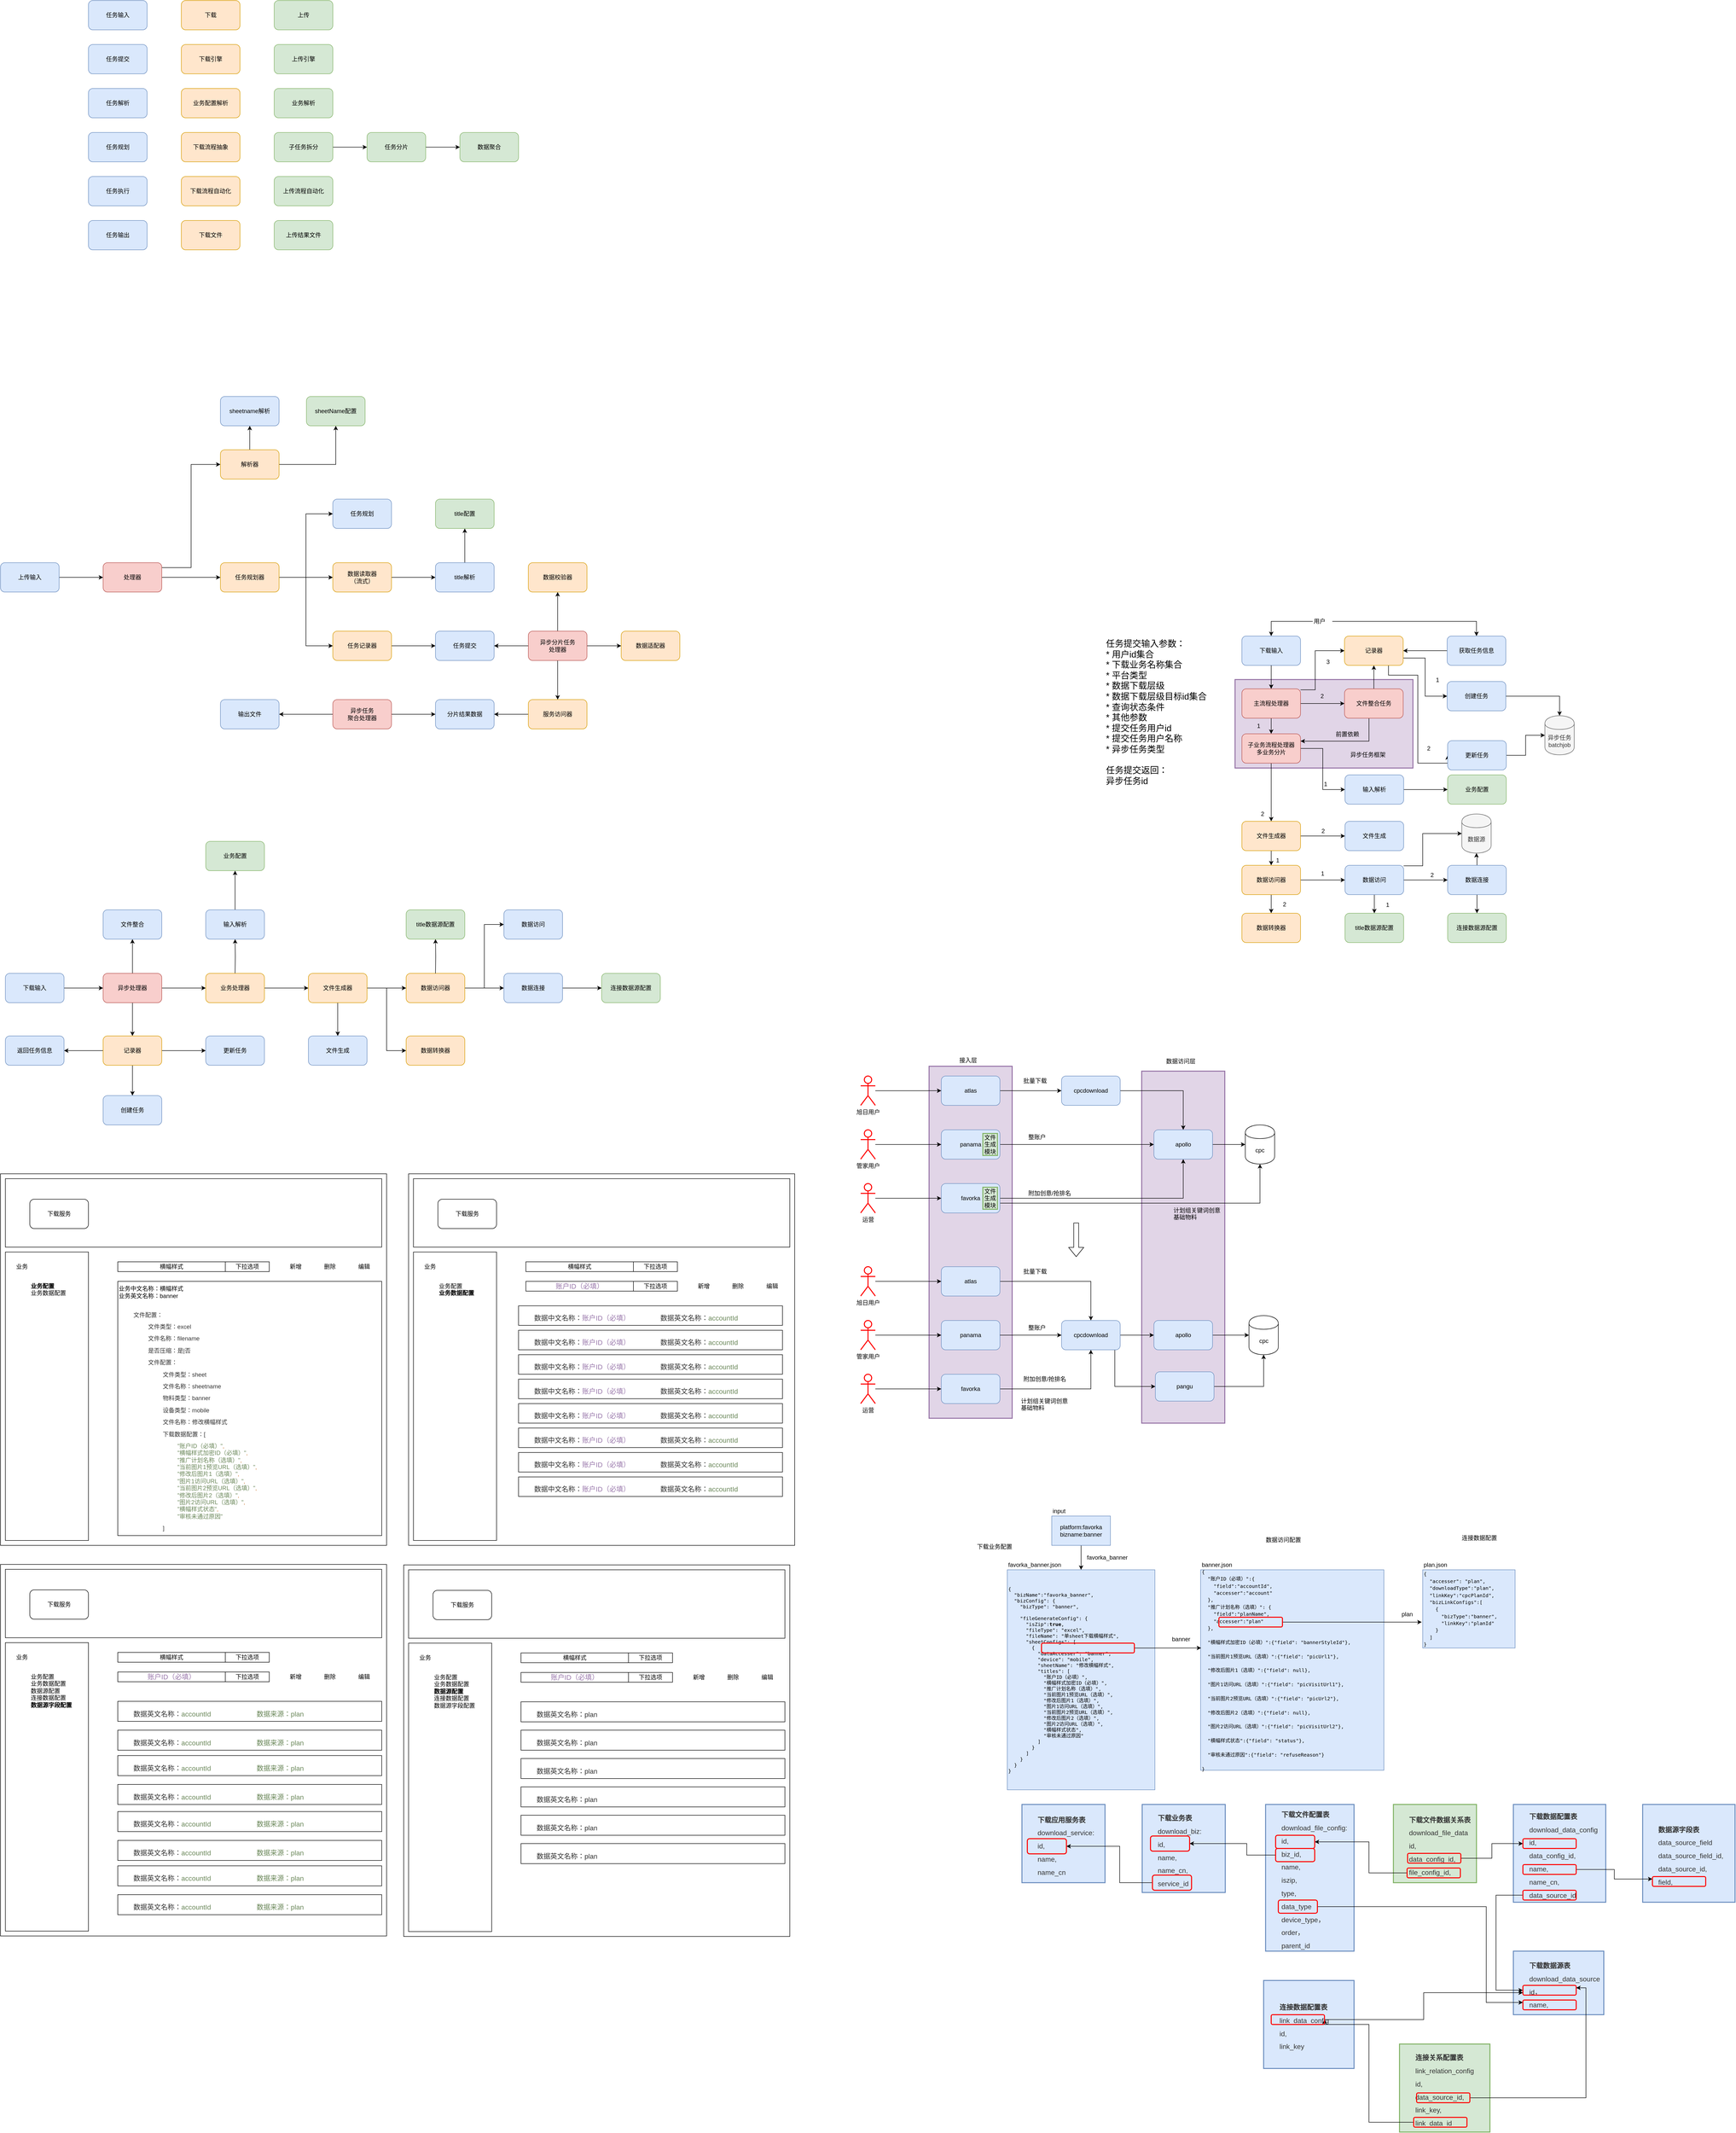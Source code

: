 <mxfile version="12.1.8" type="github" pages="1">
  <diagram id="yZJRV0GO1RGtg8hs4W5D" name="Page-1">
    <mxGraphModel dx="2062" dy="762" grid="1" gridSize="10" guides="1" tooltips="1" connect="1" arrows="1" fold="1" page="1" pageScale="1" pageWidth="826" pageHeight="1169" math="0" shadow="0">
      <root>
        <mxCell id="0"/>
        <mxCell id="1" parent="0"/>
        <mxCell id="juhhppIBEXEbaZW28vqw-347" value="" style="rounded=0;whiteSpace=wrap;html=1;strokeColor=#9673a6;strokeWidth=2;fillColor=#e1d5e7;" vertex="1" parent="1">
          <mxGeometry x="2415" y="2380" width="170" height="720" as="geometry"/>
        </mxCell>
        <mxCell id="juhhppIBEXEbaZW28vqw-328" value="" style="rounded=0;whiteSpace=wrap;html=1;strokeColor=#9673a6;strokeWidth=2;fillColor=#e1d5e7;" vertex="1" parent="1">
          <mxGeometry x="1980" y="2370" width="170" height="720" as="geometry"/>
        </mxCell>
        <mxCell id="juhhppIBEXEbaZW28vqw-324" value="" style="rounded=0;whiteSpace=wrap;html=1;strokeColor=#9673a6;strokeWidth=2;fillColor=#e1d5e7;" vertex="1" parent="1">
          <mxGeometry x="2606" y="1579" width="364" height="181" as="geometry"/>
        </mxCell>
        <mxCell id="P6lC5pPqpMT8iZ2sA-Gk-1" value="任务输入" style="rounded=1;whiteSpace=wrap;html=1;fillColor=#dae8fc;strokeColor=#6c8ebf;" parent="1" vertex="1">
          <mxGeometry x="260" y="190" width="120" height="60" as="geometry"/>
        </mxCell>
        <mxCell id="P6lC5pPqpMT8iZ2sA-Gk-2" value="任务规划" style="rounded=1;whiteSpace=wrap;html=1;fillColor=#dae8fc;strokeColor=#6c8ebf;" parent="1" vertex="1">
          <mxGeometry x="260" y="460" width="120" height="60" as="geometry"/>
        </mxCell>
        <mxCell id="P6lC5pPqpMT8iZ2sA-Gk-3" value="下载" style="rounded=1;whiteSpace=wrap;html=1;fillColor=#ffe6cc;strokeColor=#d79b00;" parent="1" vertex="1">
          <mxGeometry x="450" y="190" width="120" height="60" as="geometry"/>
        </mxCell>
        <mxCell id="P6lC5pPqpMT8iZ2sA-Gk-4" value="上传" style="rounded=1;whiteSpace=wrap;html=1;fillColor=#d5e8d4;strokeColor=#82b366;" parent="1" vertex="1">
          <mxGeometry x="640" y="190" width="120" height="60" as="geometry"/>
        </mxCell>
        <mxCell id="P6lC5pPqpMT8iZ2sA-Gk-5" value="任务提交" style="rounded=1;whiteSpace=wrap;html=1;fillColor=#dae8fc;strokeColor=#6c8ebf;" parent="1" vertex="1">
          <mxGeometry x="260" y="280" width="120" height="60" as="geometry"/>
        </mxCell>
        <mxCell id="P6lC5pPqpMT8iZ2sA-Gk-6" value="下载引擎" style="rounded=1;whiteSpace=wrap;html=1;fillColor=#ffe6cc;strokeColor=#d79b00;" parent="1" vertex="1">
          <mxGeometry x="450" y="280" width="120" height="60" as="geometry"/>
        </mxCell>
        <mxCell id="P6lC5pPqpMT8iZ2sA-Gk-7" value="上传引擎" style="rounded=1;whiteSpace=wrap;html=1;fillColor=#d5e8d4;strokeColor=#82b366;" parent="1" vertex="1">
          <mxGeometry x="640" y="280" width="120" height="60" as="geometry"/>
        </mxCell>
        <mxCell id="P6lC5pPqpMT8iZ2sA-Gk-8" value="业务配置解析" style="rounded=1;whiteSpace=wrap;html=1;fillColor=#ffe6cc;strokeColor=#d79b00;" parent="1" vertex="1">
          <mxGeometry x="450" y="370" width="120" height="60" as="geometry"/>
        </mxCell>
        <mxCell id="P6lC5pPqpMT8iZ2sA-Gk-11" style="edgeStyle=orthogonalEdgeStyle;rounded=0;orthogonalLoop=1;jettySize=auto;html=1;entryX=0;entryY=0.5;entryDx=0;entryDy=0;" parent="1" source="P6lC5pPqpMT8iZ2sA-Gk-9" target="P6lC5pPqpMT8iZ2sA-Gk-10" edge="1">
          <mxGeometry relative="1" as="geometry"/>
        </mxCell>
        <mxCell id="P6lC5pPqpMT8iZ2sA-Gk-9" value="子任务拆分" style="rounded=1;whiteSpace=wrap;html=1;fillColor=#d5e8d4;strokeColor=#82b366;" parent="1" vertex="1">
          <mxGeometry x="640" y="460" width="120" height="60" as="geometry"/>
        </mxCell>
        <mxCell id="P6lC5pPqpMT8iZ2sA-Gk-18" style="edgeStyle=orthogonalEdgeStyle;rounded=0;orthogonalLoop=1;jettySize=auto;html=1;entryX=0;entryY=0.5;entryDx=0;entryDy=0;" parent="1" source="P6lC5pPqpMT8iZ2sA-Gk-10" target="P6lC5pPqpMT8iZ2sA-Gk-16" edge="1">
          <mxGeometry relative="1" as="geometry"/>
        </mxCell>
        <mxCell id="P6lC5pPqpMT8iZ2sA-Gk-10" value="任务分片" style="rounded=1;whiteSpace=wrap;html=1;fillColor=#d5e8d4;strokeColor=#82b366;" parent="1" vertex="1">
          <mxGeometry x="830" y="460" width="120" height="60" as="geometry"/>
        </mxCell>
        <mxCell id="P6lC5pPqpMT8iZ2sA-Gk-12" value="任务解析" style="rounded=1;whiteSpace=wrap;html=1;fillColor=#dae8fc;strokeColor=#6c8ebf;" parent="1" vertex="1">
          <mxGeometry x="260" y="370" width="120" height="60" as="geometry"/>
        </mxCell>
        <mxCell id="P6lC5pPqpMT8iZ2sA-Gk-13" value="业务解析" style="rounded=1;whiteSpace=wrap;html=1;fillColor=#d5e8d4;strokeColor=#82b366;" parent="1" vertex="1">
          <mxGeometry x="640" y="370" width="120" height="60" as="geometry"/>
        </mxCell>
        <mxCell id="P6lC5pPqpMT8iZ2sA-Gk-14" value="下载流程抽象" style="rounded=1;whiteSpace=wrap;html=1;fillColor=#ffe6cc;strokeColor=#d79b00;" parent="1" vertex="1">
          <mxGeometry x="450" y="460" width="120" height="60" as="geometry"/>
        </mxCell>
        <mxCell id="P6lC5pPqpMT8iZ2sA-Gk-16" value="数据聚合" style="rounded=1;whiteSpace=wrap;html=1;fillColor=#d5e8d4;strokeColor=#82b366;" parent="1" vertex="1">
          <mxGeometry x="1020" y="460" width="120" height="60" as="geometry"/>
        </mxCell>
        <mxCell id="P6lC5pPqpMT8iZ2sA-Gk-19" value="任务输出" style="rounded=1;whiteSpace=wrap;html=1;fillColor=#dae8fc;strokeColor=#6c8ebf;" parent="1" vertex="1">
          <mxGeometry x="260" y="640" width="120" height="60" as="geometry"/>
        </mxCell>
        <mxCell id="P6lC5pPqpMT8iZ2sA-Gk-20" value="&lt;span style=&quot;font-weight: normal&quot;&gt;下载文件&lt;/span&gt;" style="rounded=1;whiteSpace=wrap;html=1;fillColor=#ffe6cc;strokeColor=#d79b00;fontStyle=1" parent="1" vertex="1">
          <mxGeometry x="450" y="640" width="120" height="60" as="geometry"/>
        </mxCell>
        <mxCell id="P6lC5pPqpMT8iZ2sA-Gk-21" value="&lt;span style=&quot;font-weight: normal&quot;&gt;上传结果文件&lt;/span&gt;" style="rounded=1;whiteSpace=wrap;html=1;fillColor=#d5e8d4;strokeColor=#82b366;fontStyle=1" parent="1" vertex="1">
          <mxGeometry x="640" y="640" width="120" height="60" as="geometry"/>
        </mxCell>
        <mxCell id="P6lC5pPqpMT8iZ2sA-Gk-22" value="任务执行" style="rounded=1;whiteSpace=wrap;html=1;fillColor=#dae8fc;strokeColor=#6c8ebf;" parent="1" vertex="1">
          <mxGeometry x="260" y="550" width="120" height="60" as="geometry"/>
        </mxCell>
        <mxCell id="P6lC5pPqpMT8iZ2sA-Gk-23" value="&lt;span style=&quot;font-weight: normal&quot;&gt;下载流程自动化&lt;/span&gt;" style="rounded=1;whiteSpace=wrap;html=1;fillColor=#ffe6cc;strokeColor=#d79b00;fontStyle=1" parent="1" vertex="1">
          <mxGeometry x="450" y="550" width="120" height="60" as="geometry"/>
        </mxCell>
        <mxCell id="P6lC5pPqpMT8iZ2sA-Gk-24" value="&lt;span style=&quot;font-weight: normal&quot;&gt;上传流程自动化&lt;/span&gt;" style="rounded=1;whiteSpace=wrap;html=1;fillColor=#d5e8d4;strokeColor=#82b366;fontStyle=1" parent="1" vertex="1">
          <mxGeometry x="640" y="550" width="120" height="60" as="geometry"/>
        </mxCell>
        <mxCell id="juhhppIBEXEbaZW28vqw-14" style="edgeStyle=orthogonalEdgeStyle;rounded=0;orthogonalLoop=1;jettySize=auto;html=1;entryX=0;entryY=0.5;entryDx=0;entryDy=0;" edge="1" parent="1" source="juhhppIBEXEbaZW28vqw-1" target="juhhppIBEXEbaZW28vqw-13">
          <mxGeometry relative="1" as="geometry"/>
        </mxCell>
        <mxCell id="juhhppIBEXEbaZW28vqw-1" value="上传输入" style="rounded=1;whiteSpace=wrap;html=1;fillColor=#dae8fc;strokeColor=#6c8ebf;" vertex="1" parent="1">
          <mxGeometry x="80" y="1340" width="120" height="60" as="geometry"/>
        </mxCell>
        <mxCell id="juhhppIBEXEbaZW28vqw-2" value="sheetname解析" style="rounded=1;whiteSpace=wrap;html=1;fillColor=#dae8fc;strokeColor=#6c8ebf;" vertex="1" parent="1">
          <mxGeometry x="530" y="1000" width="120" height="60" as="geometry"/>
        </mxCell>
        <mxCell id="juhhppIBEXEbaZW28vqw-7" style="edgeStyle=orthogonalEdgeStyle;rounded=0;orthogonalLoop=1;jettySize=auto;html=1;entryX=0;entryY=0.5;entryDx=0;entryDy=0;exitX=1;exitY=0.5;exitDx=0;exitDy=0;" edge="1" parent="1" source="juhhppIBEXEbaZW28vqw-23" target="juhhppIBEXEbaZW28vqw-6">
          <mxGeometry relative="1" as="geometry"/>
        </mxCell>
        <mxCell id="juhhppIBEXEbaZW28vqw-4" value="任务规划" style="rounded=1;whiteSpace=wrap;html=1;fillColor=#dae8fc;strokeColor=#6c8ebf;" vertex="1" parent="1">
          <mxGeometry x="760" y="1210" width="120" height="60" as="geometry"/>
        </mxCell>
        <mxCell id="juhhppIBEXEbaZW28vqw-6" value="任务提交" style="rounded=1;whiteSpace=wrap;html=1;fillColor=#dae8fc;strokeColor=#6c8ebf;" vertex="1" parent="1">
          <mxGeometry x="970" y="1480" width="120" height="60" as="geometry"/>
        </mxCell>
        <mxCell id="juhhppIBEXEbaZW28vqw-10" value="&lt;span style=&quot;font-weight: normal&quot;&gt;sheetName配置&lt;/span&gt;" style="rounded=1;whiteSpace=wrap;html=1;fillColor=#d5e8d4;strokeColor=#82b366;fontStyle=1" vertex="1" parent="1">
          <mxGeometry x="706" y="1000" width="120" height="60" as="geometry"/>
        </mxCell>
        <mxCell id="juhhppIBEXEbaZW28vqw-11" value="&lt;span style=&quot;font-weight: normal&quot;&gt;title配置&lt;/span&gt;" style="rounded=1;whiteSpace=wrap;html=1;fillColor=#d5e8d4;strokeColor=#82b366;fontStyle=1" vertex="1" parent="1">
          <mxGeometry x="970" y="1210" width="120" height="60" as="geometry"/>
        </mxCell>
        <mxCell id="juhhppIBEXEbaZW28vqw-22" style="edgeStyle=orthogonalEdgeStyle;rounded=0;orthogonalLoop=1;jettySize=auto;html=1;entryX=0;entryY=0.5;entryDx=0;entryDy=0;" edge="1" parent="1" source="juhhppIBEXEbaZW28vqw-12" target="juhhppIBEXEbaZW28vqw-4">
          <mxGeometry relative="1" as="geometry"/>
        </mxCell>
        <mxCell id="juhhppIBEXEbaZW28vqw-24" style="edgeStyle=orthogonalEdgeStyle;rounded=0;orthogonalLoop=1;jettySize=auto;html=1;entryX=0;entryY=0.5;entryDx=0;entryDy=0;" edge="1" parent="1" source="juhhppIBEXEbaZW28vqw-12" target="juhhppIBEXEbaZW28vqw-23">
          <mxGeometry relative="1" as="geometry"/>
        </mxCell>
        <mxCell id="juhhppIBEXEbaZW28vqw-26" style="edgeStyle=orthogonalEdgeStyle;rounded=0;orthogonalLoop=1;jettySize=auto;html=1;entryX=0;entryY=0.5;entryDx=0;entryDy=0;" edge="1" parent="1" source="juhhppIBEXEbaZW28vqw-12" target="juhhppIBEXEbaZW28vqw-25">
          <mxGeometry relative="1" as="geometry"/>
        </mxCell>
        <mxCell id="juhhppIBEXEbaZW28vqw-12" value="&lt;span style=&quot;font-weight: normal&quot;&gt;任务规划器&lt;/span&gt;" style="rounded=1;whiteSpace=wrap;html=1;fillColor=#ffe6cc;strokeColor=#d79b00;fontStyle=1" vertex="1" parent="1">
          <mxGeometry x="530" y="1340" width="120" height="60" as="geometry"/>
        </mxCell>
        <mxCell id="juhhppIBEXEbaZW28vqw-19" style="edgeStyle=orthogonalEdgeStyle;rounded=0;orthogonalLoop=1;jettySize=auto;html=1;entryX=0;entryY=0.5;entryDx=0;entryDy=0;" edge="1" parent="1" source="juhhppIBEXEbaZW28vqw-13" target="juhhppIBEXEbaZW28vqw-15">
          <mxGeometry relative="1" as="geometry">
            <Array as="points">
              <mxPoint x="470" y="1350"/>
              <mxPoint x="470" y="1139"/>
            </Array>
          </mxGeometry>
        </mxCell>
        <mxCell id="juhhppIBEXEbaZW28vqw-21" style="edgeStyle=orthogonalEdgeStyle;rounded=0;orthogonalLoop=1;jettySize=auto;html=1;entryX=0;entryY=0.5;entryDx=0;entryDy=0;" edge="1" parent="1" source="juhhppIBEXEbaZW28vqw-13" target="juhhppIBEXEbaZW28vqw-12">
          <mxGeometry relative="1" as="geometry">
            <mxPoint x="530" y="1375" as="targetPoint"/>
          </mxGeometry>
        </mxCell>
        <mxCell id="juhhppIBEXEbaZW28vqw-13" value="&lt;span style=&quot;font-weight: normal&quot;&gt;处理器&lt;/span&gt;" style="rounded=1;whiteSpace=wrap;html=1;fillColor=#f8cecc;strokeColor=#b85450;fontStyle=1" vertex="1" parent="1">
          <mxGeometry x="290" y="1340" width="120" height="60" as="geometry"/>
        </mxCell>
        <mxCell id="juhhppIBEXEbaZW28vqw-18" style="edgeStyle=orthogonalEdgeStyle;rounded=0;orthogonalLoop=1;jettySize=auto;html=1;" edge="1" parent="1" source="juhhppIBEXEbaZW28vqw-15" target="juhhppIBEXEbaZW28vqw-10">
          <mxGeometry relative="1" as="geometry"/>
        </mxCell>
        <mxCell id="juhhppIBEXEbaZW28vqw-20" style="edgeStyle=orthogonalEdgeStyle;rounded=0;orthogonalLoop=1;jettySize=auto;html=1;entryX=0.5;entryY=1;entryDx=0;entryDy=0;" edge="1" parent="1" source="juhhppIBEXEbaZW28vqw-15" target="juhhppIBEXEbaZW28vqw-2">
          <mxGeometry relative="1" as="geometry"/>
        </mxCell>
        <mxCell id="juhhppIBEXEbaZW28vqw-15" value="&lt;span style=&quot;font-weight: normal&quot;&gt;解析器&lt;/span&gt;" style="rounded=1;whiteSpace=wrap;html=1;fillColor=#ffe6cc;strokeColor=#d79b00;fontStyle=1" vertex="1" parent="1">
          <mxGeometry x="530" y="1109" width="120" height="60" as="geometry"/>
        </mxCell>
        <mxCell id="juhhppIBEXEbaZW28vqw-23" value="&lt;span style=&quot;font-weight: normal&quot;&gt;任务记录器&lt;/span&gt;" style="rounded=1;whiteSpace=wrap;html=1;fillColor=#ffe6cc;strokeColor=#d79b00;fontStyle=1" vertex="1" parent="1">
          <mxGeometry x="760" y="1480" width="120" height="60" as="geometry"/>
        </mxCell>
        <mxCell id="juhhppIBEXEbaZW28vqw-31" style="edgeStyle=orthogonalEdgeStyle;rounded=0;orthogonalLoop=1;jettySize=auto;html=1;entryX=0;entryY=0.5;entryDx=0;entryDy=0;" edge="1" parent="1" source="juhhppIBEXEbaZW28vqw-25" target="juhhppIBEXEbaZW28vqw-30">
          <mxGeometry relative="1" as="geometry"/>
        </mxCell>
        <mxCell id="juhhppIBEXEbaZW28vqw-25" value="&lt;span style=&quot;font-weight: normal&quot;&gt;数据读取器&lt;br&gt;（流式）&lt;br&gt;&lt;/span&gt;" style="rounded=1;whiteSpace=wrap;html=1;fillColor=#ffe6cc;strokeColor=#d79b00;fontStyle=1" vertex="1" parent="1">
          <mxGeometry x="760" y="1340" width="120" height="60" as="geometry"/>
        </mxCell>
        <mxCell id="juhhppIBEXEbaZW28vqw-29" style="edgeStyle=orthogonalEdgeStyle;rounded=0;orthogonalLoop=1;jettySize=auto;html=1;entryX=1;entryY=0.5;entryDx=0;entryDy=0;" edge="1" parent="1" source="juhhppIBEXEbaZW28vqw-28" target="juhhppIBEXEbaZW28vqw-6">
          <mxGeometry relative="1" as="geometry"/>
        </mxCell>
        <mxCell id="juhhppIBEXEbaZW28vqw-34" style="edgeStyle=orthogonalEdgeStyle;rounded=0;orthogonalLoop=1;jettySize=auto;html=1;entryX=0;entryY=0.5;entryDx=0;entryDy=0;" edge="1" parent="1" source="juhhppIBEXEbaZW28vqw-28" target="juhhppIBEXEbaZW28vqw-33">
          <mxGeometry relative="1" as="geometry"/>
        </mxCell>
        <mxCell id="juhhppIBEXEbaZW28vqw-36" style="edgeStyle=orthogonalEdgeStyle;rounded=0;orthogonalLoop=1;jettySize=auto;html=1;entryX=0.5;entryY=1;entryDx=0;entryDy=0;" edge="1" parent="1" source="juhhppIBEXEbaZW28vqw-28" target="juhhppIBEXEbaZW28vqw-35">
          <mxGeometry relative="1" as="geometry"/>
        </mxCell>
        <mxCell id="juhhppIBEXEbaZW28vqw-39" style="edgeStyle=orthogonalEdgeStyle;rounded=0;orthogonalLoop=1;jettySize=auto;html=1;entryX=0.5;entryY=0;entryDx=0;entryDy=0;" edge="1" parent="1" source="juhhppIBEXEbaZW28vqw-28" target="juhhppIBEXEbaZW28vqw-37">
          <mxGeometry relative="1" as="geometry"/>
        </mxCell>
        <mxCell id="juhhppIBEXEbaZW28vqw-28" value="&lt;span style=&quot;font-weight: normal&quot;&gt;异步分片任务&lt;br&gt;处理器&lt;br&gt;&lt;/span&gt;" style="rounded=1;whiteSpace=wrap;html=1;fillColor=#f8cecc;strokeColor=#b85450;fontStyle=1" vertex="1" parent="1">
          <mxGeometry x="1160" y="1480" width="120" height="60" as="geometry"/>
        </mxCell>
        <mxCell id="juhhppIBEXEbaZW28vqw-32" style="edgeStyle=orthogonalEdgeStyle;rounded=0;orthogonalLoop=1;jettySize=auto;html=1;entryX=0.5;entryY=1;entryDx=0;entryDy=0;" edge="1" parent="1" source="juhhppIBEXEbaZW28vqw-30" target="juhhppIBEXEbaZW28vqw-11">
          <mxGeometry relative="1" as="geometry"/>
        </mxCell>
        <mxCell id="juhhppIBEXEbaZW28vqw-30" value="title解析" style="rounded=1;whiteSpace=wrap;html=1;fillColor=#dae8fc;strokeColor=#6c8ebf;" vertex="1" parent="1">
          <mxGeometry x="970" y="1340" width="120" height="60" as="geometry"/>
        </mxCell>
        <mxCell id="juhhppIBEXEbaZW28vqw-33" value="&lt;span style=&quot;font-weight: normal&quot;&gt;数据适配器&lt;/span&gt;" style="rounded=1;whiteSpace=wrap;html=1;fillColor=#ffe6cc;strokeColor=#d79b00;fontStyle=1" vertex="1" parent="1">
          <mxGeometry x="1350" y="1480" width="120" height="60" as="geometry"/>
        </mxCell>
        <mxCell id="juhhppIBEXEbaZW28vqw-35" value="&lt;span style=&quot;font-weight: normal&quot;&gt;数据校验器&lt;/span&gt;" style="rounded=1;whiteSpace=wrap;html=1;fillColor=#ffe6cc;strokeColor=#d79b00;fontStyle=1" vertex="1" parent="1">
          <mxGeometry x="1160" y="1340" width="120" height="60" as="geometry"/>
        </mxCell>
        <mxCell id="juhhppIBEXEbaZW28vqw-41" style="edgeStyle=orthogonalEdgeStyle;rounded=0;orthogonalLoop=1;jettySize=auto;html=1;entryX=1;entryY=0.5;entryDx=0;entryDy=0;" edge="1" parent="1" source="juhhppIBEXEbaZW28vqw-37" target="juhhppIBEXEbaZW28vqw-40">
          <mxGeometry relative="1" as="geometry"/>
        </mxCell>
        <mxCell id="juhhppIBEXEbaZW28vqw-37" value="&lt;span style=&quot;font-weight: normal&quot;&gt;服务访问器&lt;/span&gt;" style="rounded=1;whiteSpace=wrap;html=1;fillColor=#ffe6cc;strokeColor=#d79b00;fontStyle=1" vertex="1" parent="1">
          <mxGeometry x="1160" y="1620" width="120" height="60" as="geometry"/>
        </mxCell>
        <mxCell id="juhhppIBEXEbaZW28vqw-40" value="分片结果数据" style="rounded=1;whiteSpace=wrap;html=1;fillColor=#dae8fc;strokeColor=#6c8ebf;" vertex="1" parent="1">
          <mxGeometry x="970" y="1620" width="120" height="60" as="geometry"/>
        </mxCell>
        <mxCell id="juhhppIBEXEbaZW28vqw-43" style="edgeStyle=orthogonalEdgeStyle;rounded=0;orthogonalLoop=1;jettySize=auto;html=1;entryX=0;entryY=0.5;entryDx=0;entryDy=0;" edge="1" parent="1" source="juhhppIBEXEbaZW28vqw-42" target="juhhppIBEXEbaZW28vqw-40">
          <mxGeometry relative="1" as="geometry"/>
        </mxCell>
        <mxCell id="juhhppIBEXEbaZW28vqw-45" style="edgeStyle=orthogonalEdgeStyle;rounded=0;orthogonalLoop=1;jettySize=auto;html=1;entryX=1;entryY=0.5;entryDx=0;entryDy=0;" edge="1" parent="1" source="juhhppIBEXEbaZW28vqw-42" target="juhhppIBEXEbaZW28vqw-44">
          <mxGeometry relative="1" as="geometry"/>
        </mxCell>
        <mxCell id="juhhppIBEXEbaZW28vqw-42" value="&lt;span style=&quot;font-weight: normal&quot;&gt;异步任务&lt;br&gt;聚合处理器&lt;br&gt;&lt;/span&gt;" style="rounded=1;whiteSpace=wrap;html=1;fillColor=#f8cecc;strokeColor=#b85450;fontStyle=1" vertex="1" parent="1">
          <mxGeometry x="760" y="1620" width="120" height="60" as="geometry"/>
        </mxCell>
        <mxCell id="juhhppIBEXEbaZW28vqw-44" value="输出文件" style="rounded=1;whiteSpace=wrap;html=1;fillColor=#dae8fc;strokeColor=#6c8ebf;" vertex="1" parent="1">
          <mxGeometry x="530" y="1620" width="120" height="60" as="geometry"/>
        </mxCell>
        <mxCell id="juhhppIBEXEbaZW28vqw-57" style="edgeStyle=orthogonalEdgeStyle;rounded=0;orthogonalLoop=1;jettySize=auto;html=1;entryX=0;entryY=0.5;entryDx=0;entryDy=0;" edge="1" parent="1" source="juhhppIBEXEbaZW28vqw-46" target="juhhppIBEXEbaZW28vqw-50">
          <mxGeometry relative="1" as="geometry"/>
        </mxCell>
        <mxCell id="juhhppIBEXEbaZW28vqw-46" value="下载输入" style="rounded=1;whiteSpace=wrap;html=1;fillColor=#dae8fc;strokeColor=#6c8ebf;" vertex="1" parent="1">
          <mxGeometry x="90" y="2180" width="120" height="60" as="geometry"/>
        </mxCell>
        <mxCell id="juhhppIBEXEbaZW28vqw-47" value="&lt;span style=&quot;font-weight: normal&quot;&gt;业务配置&lt;/span&gt;" style="rounded=1;whiteSpace=wrap;html=1;fillColor=#d5e8d4;strokeColor=#82b366;fontStyle=1" vertex="1" parent="1">
          <mxGeometry x="500" y="1910" width="120" height="60" as="geometry"/>
        </mxCell>
        <mxCell id="juhhppIBEXEbaZW28vqw-48" value="&lt;span style=&quot;font-weight: normal&quot;&gt;连接数据源配置&lt;/span&gt;" style="rounded=1;whiteSpace=wrap;html=1;fillColor=#d5e8d4;strokeColor=#82b366;fontStyle=1" vertex="1" parent="1">
          <mxGeometry x="1310" y="2180" width="120" height="60" as="geometry"/>
        </mxCell>
        <mxCell id="juhhppIBEXEbaZW28vqw-49" value="&lt;span style=&quot;font-weight: normal&quot;&gt;title数据源配置&lt;/span&gt;" style="rounded=1;whiteSpace=wrap;html=1;fillColor=#d5e8d4;strokeColor=#82b366;fontStyle=1" vertex="1" parent="1">
          <mxGeometry x="910" y="2050" width="120" height="60" as="geometry"/>
        </mxCell>
        <mxCell id="juhhppIBEXEbaZW28vqw-58" style="edgeStyle=orthogonalEdgeStyle;rounded=0;orthogonalLoop=1;jettySize=auto;html=1;entryX=0.5;entryY=1;entryDx=0;entryDy=0;" edge="1" parent="1" target="juhhppIBEXEbaZW28vqw-56">
          <mxGeometry relative="1" as="geometry">
            <mxPoint x="560" y="2180" as="sourcePoint"/>
          </mxGeometry>
        </mxCell>
        <mxCell id="juhhppIBEXEbaZW28vqw-60" style="edgeStyle=orthogonalEdgeStyle;rounded=0;orthogonalLoop=1;jettySize=auto;html=1;entryX=0;entryY=0.5;entryDx=0;entryDy=0;" edge="1" parent="1" source="juhhppIBEXEbaZW28vqw-50" target="juhhppIBEXEbaZW28vqw-51">
          <mxGeometry relative="1" as="geometry"/>
        </mxCell>
        <mxCell id="juhhppIBEXEbaZW28vqw-76" style="edgeStyle=orthogonalEdgeStyle;rounded=0;orthogonalLoop=1;jettySize=auto;html=1;entryX=0.5;entryY=0;entryDx=0;entryDy=0;" edge="1" parent="1" source="juhhppIBEXEbaZW28vqw-50" target="juhhppIBEXEbaZW28vqw-75">
          <mxGeometry relative="1" as="geometry"/>
        </mxCell>
        <mxCell id="juhhppIBEXEbaZW28vqw-83" style="edgeStyle=orthogonalEdgeStyle;rounded=0;orthogonalLoop=1;jettySize=auto;html=1;entryX=0.5;entryY=1;entryDx=0;entryDy=0;" edge="1" parent="1" source="juhhppIBEXEbaZW28vqw-50" target="juhhppIBEXEbaZW28vqw-73">
          <mxGeometry relative="1" as="geometry"/>
        </mxCell>
        <mxCell id="juhhppIBEXEbaZW28vqw-50" value="异步处理器" style="rounded=1;whiteSpace=wrap;html=1;fillColor=#f8cecc;strokeColor=#b85450;" vertex="1" parent="1">
          <mxGeometry x="290" y="2180" width="120" height="60" as="geometry"/>
        </mxCell>
        <mxCell id="juhhppIBEXEbaZW28vqw-61" style="edgeStyle=orthogonalEdgeStyle;rounded=0;orthogonalLoop=1;jettySize=auto;html=1;entryX=0;entryY=0.5;entryDx=0;entryDy=0;" edge="1" parent="1" source="juhhppIBEXEbaZW28vqw-51" target="juhhppIBEXEbaZW28vqw-55">
          <mxGeometry relative="1" as="geometry"/>
        </mxCell>
        <mxCell id="juhhppIBEXEbaZW28vqw-51" value="&lt;span style=&quot;font-weight: 400&quot;&gt;业务处理器&lt;/span&gt;" style="rounded=1;whiteSpace=wrap;html=1;fillColor=#ffe6cc;strokeColor=#d79b00;fontStyle=1" vertex="1" parent="1">
          <mxGeometry x="500" y="2180" width="120" height="60" as="geometry"/>
        </mxCell>
        <mxCell id="juhhppIBEXEbaZW28vqw-65" style="edgeStyle=orthogonalEdgeStyle;rounded=0;orthogonalLoop=1;jettySize=auto;html=1;entryX=0;entryY=0.5;entryDx=0;entryDy=0;" edge="1" parent="1" source="juhhppIBEXEbaZW28vqw-53" target="juhhppIBEXEbaZW28vqw-64">
          <mxGeometry relative="1" as="geometry"/>
        </mxCell>
        <mxCell id="juhhppIBEXEbaZW28vqw-69" style="edgeStyle=orthogonalEdgeStyle;rounded=0;orthogonalLoop=1;jettySize=auto;html=1;entryX=0;entryY=0.5;entryDx=0;entryDy=0;" edge="1" parent="1" source="juhhppIBEXEbaZW28vqw-53" target="juhhppIBEXEbaZW28vqw-68">
          <mxGeometry relative="1" as="geometry"/>
        </mxCell>
        <mxCell id="juhhppIBEXEbaZW28vqw-53" value="&lt;span style=&quot;font-weight: 400&quot;&gt;数据访问器&lt;/span&gt;" style="rounded=1;whiteSpace=wrap;html=1;fillColor=#ffe6cc;strokeColor=#d79b00;fontStyle=1" vertex="1" parent="1">
          <mxGeometry x="910" y="2180" width="120" height="60" as="geometry"/>
        </mxCell>
        <mxCell id="juhhppIBEXEbaZW28vqw-54" value="&lt;span style=&quot;font-weight: 400&quot;&gt;数据转换器&lt;/span&gt;" style="rounded=1;whiteSpace=wrap;html=1;fillColor=#ffe6cc;strokeColor=#d79b00;fontStyle=1" vertex="1" parent="1">
          <mxGeometry x="910" y="2308" width="120" height="60" as="geometry"/>
        </mxCell>
        <mxCell id="juhhppIBEXEbaZW28vqw-62" style="edgeStyle=orthogonalEdgeStyle;rounded=0;orthogonalLoop=1;jettySize=auto;html=1;entryX=0;entryY=0.5;entryDx=0;entryDy=0;" edge="1" parent="1" source="juhhppIBEXEbaZW28vqw-55" target="juhhppIBEXEbaZW28vqw-53">
          <mxGeometry relative="1" as="geometry"/>
        </mxCell>
        <mxCell id="juhhppIBEXEbaZW28vqw-63" style="edgeStyle=orthogonalEdgeStyle;rounded=0;orthogonalLoop=1;jettySize=auto;html=1;entryX=0;entryY=0.5;entryDx=0;entryDy=0;" edge="1" parent="1" source="juhhppIBEXEbaZW28vqw-55" target="juhhppIBEXEbaZW28vqw-54">
          <mxGeometry relative="1" as="geometry"/>
        </mxCell>
        <mxCell id="juhhppIBEXEbaZW28vqw-66" style="edgeStyle=orthogonalEdgeStyle;rounded=0;orthogonalLoop=1;jettySize=auto;html=1;" edge="1" parent="1" target="juhhppIBEXEbaZW28vqw-49">
          <mxGeometry relative="1" as="geometry">
            <mxPoint x="970" y="2180" as="sourcePoint"/>
          </mxGeometry>
        </mxCell>
        <mxCell id="juhhppIBEXEbaZW28vqw-72" style="edgeStyle=orthogonalEdgeStyle;rounded=0;orthogonalLoop=1;jettySize=auto;html=1;entryX=0.5;entryY=0;entryDx=0;entryDy=0;" edge="1" parent="1" source="juhhppIBEXEbaZW28vqw-55" target="juhhppIBEXEbaZW28vqw-71">
          <mxGeometry relative="1" as="geometry"/>
        </mxCell>
        <mxCell id="juhhppIBEXEbaZW28vqw-55" value="&lt;span style=&quot;font-weight: 400&quot;&gt;文件生成器&lt;/span&gt;" style="rounded=1;whiteSpace=wrap;html=1;fillColor=#ffe6cc;strokeColor=#d79b00;fontStyle=1" vertex="1" parent="1">
          <mxGeometry x="710" y="2180" width="120" height="60" as="geometry"/>
        </mxCell>
        <mxCell id="juhhppIBEXEbaZW28vqw-59" style="edgeStyle=orthogonalEdgeStyle;rounded=0;orthogonalLoop=1;jettySize=auto;html=1;entryX=0.5;entryY=1;entryDx=0;entryDy=0;" edge="1" parent="1" source="juhhppIBEXEbaZW28vqw-56" target="juhhppIBEXEbaZW28vqw-47">
          <mxGeometry relative="1" as="geometry"/>
        </mxCell>
        <mxCell id="juhhppIBEXEbaZW28vqw-56" value="输入解析" style="rounded=1;whiteSpace=wrap;html=1;fillColor=#dae8fc;strokeColor=#6c8ebf;" vertex="1" parent="1">
          <mxGeometry x="500" y="2050" width="120" height="60" as="geometry"/>
        </mxCell>
        <mxCell id="juhhppIBEXEbaZW28vqw-64" value="数据访问" style="rounded=1;whiteSpace=wrap;html=1;fillColor=#dae8fc;strokeColor=#6c8ebf;" vertex="1" parent="1">
          <mxGeometry x="1110" y="2050" width="120" height="60" as="geometry"/>
        </mxCell>
        <mxCell id="juhhppIBEXEbaZW28vqw-70" style="edgeStyle=orthogonalEdgeStyle;rounded=0;orthogonalLoop=1;jettySize=auto;html=1;entryX=0;entryY=0.5;entryDx=0;entryDy=0;" edge="1" parent="1" source="juhhppIBEXEbaZW28vqw-68" target="juhhppIBEXEbaZW28vqw-48">
          <mxGeometry relative="1" as="geometry"/>
        </mxCell>
        <mxCell id="juhhppIBEXEbaZW28vqw-68" value="数据连接" style="rounded=1;whiteSpace=wrap;html=1;fillColor=#dae8fc;strokeColor=#6c8ebf;" vertex="1" parent="1">
          <mxGeometry x="1110" y="2180" width="120" height="60" as="geometry"/>
        </mxCell>
        <mxCell id="juhhppIBEXEbaZW28vqw-71" value="文件生成" style="rounded=1;whiteSpace=wrap;html=1;fillColor=#dae8fc;strokeColor=#6c8ebf;" vertex="1" parent="1">
          <mxGeometry x="710" y="2308" width="120" height="60" as="geometry"/>
        </mxCell>
        <mxCell id="juhhppIBEXEbaZW28vqw-73" value="文件整合" style="rounded=1;whiteSpace=wrap;html=1;fillColor=#dae8fc;strokeColor=#6c8ebf;" vertex="1" parent="1">
          <mxGeometry x="290" y="2050" width="120" height="60" as="geometry"/>
        </mxCell>
        <mxCell id="juhhppIBEXEbaZW28vqw-78" style="edgeStyle=orthogonalEdgeStyle;rounded=0;orthogonalLoop=1;jettySize=auto;html=1;entryX=0.5;entryY=0;entryDx=0;entryDy=0;" edge="1" parent="1" source="juhhppIBEXEbaZW28vqw-75" target="juhhppIBEXEbaZW28vqw-77">
          <mxGeometry relative="1" as="geometry"/>
        </mxCell>
        <mxCell id="juhhppIBEXEbaZW28vqw-80" style="edgeStyle=orthogonalEdgeStyle;rounded=0;orthogonalLoop=1;jettySize=auto;html=1;entryX=0;entryY=0.5;entryDx=0;entryDy=0;exitX=1;exitY=0.5;exitDx=0;exitDy=0;" edge="1" parent="1" source="juhhppIBEXEbaZW28vqw-75" target="juhhppIBEXEbaZW28vqw-79">
          <mxGeometry relative="1" as="geometry">
            <Array as="points"/>
          </mxGeometry>
        </mxCell>
        <mxCell id="juhhppIBEXEbaZW28vqw-82" style="edgeStyle=orthogonalEdgeStyle;rounded=0;orthogonalLoop=1;jettySize=auto;html=1;entryX=1;entryY=0.5;entryDx=0;entryDy=0;" edge="1" parent="1" source="juhhppIBEXEbaZW28vqw-75" target="juhhppIBEXEbaZW28vqw-81">
          <mxGeometry relative="1" as="geometry"/>
        </mxCell>
        <mxCell id="juhhppIBEXEbaZW28vqw-75" value="&lt;span style=&quot;font-weight: 400&quot;&gt;记录器&lt;/span&gt;" style="rounded=1;whiteSpace=wrap;html=1;fillColor=#ffe6cc;strokeColor=#d79b00;fontStyle=1" vertex="1" parent="1">
          <mxGeometry x="290" y="2308" width="120" height="60" as="geometry"/>
        </mxCell>
        <mxCell id="juhhppIBEXEbaZW28vqw-77" value="创建任务" style="rounded=1;whiteSpace=wrap;html=1;fillColor=#dae8fc;strokeColor=#6c8ebf;" vertex="1" parent="1">
          <mxGeometry x="290" y="2430" width="120" height="60" as="geometry"/>
        </mxCell>
        <mxCell id="juhhppIBEXEbaZW28vqw-79" value="更新任务" style="rounded=1;whiteSpace=wrap;html=1;fillColor=#dae8fc;strokeColor=#6c8ebf;" vertex="1" parent="1">
          <mxGeometry x="500" y="2308" width="120" height="60" as="geometry"/>
        </mxCell>
        <mxCell id="juhhppIBEXEbaZW28vqw-81" value="返回任务信息" style="rounded=1;whiteSpace=wrap;html=1;fillColor=#dae8fc;strokeColor=#6c8ebf;" vertex="1" parent="1">
          <mxGeometry x="90" y="2308" width="120" height="60" as="geometry"/>
        </mxCell>
        <mxCell id="juhhppIBEXEbaZW28vqw-84" value="" style="rounded=0;whiteSpace=wrap;html=1;" vertex="1" parent="1">
          <mxGeometry x="80" y="2590" width="790" height="760" as="geometry"/>
        </mxCell>
        <mxCell id="juhhppIBEXEbaZW28vqw-85" value="" style="rounded=0;whiteSpace=wrap;html=1;" vertex="1" parent="1">
          <mxGeometry x="90" y="2600" width="770" height="140" as="geometry"/>
        </mxCell>
        <mxCell id="juhhppIBEXEbaZW28vqw-86" value="" style="rounded=0;whiteSpace=wrap;html=1;" vertex="1" parent="1">
          <mxGeometry x="90" y="2750" width="170" height="590" as="geometry"/>
        </mxCell>
        <mxCell id="juhhppIBEXEbaZW28vqw-87" value="下载服务" style="rounded=1;whiteSpace=wrap;html=1;" vertex="1" parent="1">
          <mxGeometry x="140" y="2642" width="120" height="60" as="geometry"/>
        </mxCell>
        <mxCell id="juhhppIBEXEbaZW28vqw-88" value="业务" style="text;html=1;resizable=0;points=[];autosize=1;align=left;verticalAlign=top;spacingTop=-4;" vertex="1" parent="1">
          <mxGeometry x="110" y="2770" width="40" height="20" as="geometry"/>
        </mxCell>
        <mxCell id="juhhppIBEXEbaZW28vqw-89" value="&lt;b&gt;业务配置&lt;/b&gt;&lt;br&gt;业务数据配置" style="text;html=1;resizable=0;points=[];autosize=1;align=left;verticalAlign=top;spacingTop=-4;" vertex="1" parent="1">
          <mxGeometry x="140" y="2810" width="90" height="30" as="geometry"/>
        </mxCell>
        <mxCell id="juhhppIBEXEbaZW28vqw-91" value="新增" style="text;html=1;resizable=0;points=[];autosize=1;align=left;verticalAlign=top;spacingTop=-4;" vertex="1" parent="1">
          <mxGeometry x="670" y="2770" width="40" height="20" as="geometry"/>
        </mxCell>
        <mxCell id="juhhppIBEXEbaZW28vqw-92" value="横幅样式" style="rounded=0;whiteSpace=wrap;html=1;" vertex="1" parent="1">
          <mxGeometry x="320" y="2770" width="220" height="20" as="geometry"/>
        </mxCell>
        <mxCell id="juhhppIBEXEbaZW28vqw-93" value="下拉选项" style="rounded=0;whiteSpace=wrap;html=1;" vertex="1" parent="1">
          <mxGeometry x="540" y="2770" width="90" height="20" as="geometry"/>
        </mxCell>
        <mxCell id="juhhppIBEXEbaZW28vqw-94" value="删除" style="text;html=1;resizable=0;points=[];autosize=1;align=left;verticalAlign=top;spacingTop=-4;" vertex="1" parent="1">
          <mxGeometry x="740" y="2770" width="40" height="20" as="geometry"/>
        </mxCell>
        <mxCell id="juhhppIBEXEbaZW28vqw-95" value="&lt;font style=&quot;font-size: 12px&quot;&gt;业务中文名称：横幅样式&lt;br&gt;业务英文名称：banner&lt;br&gt;&lt;br&gt;&lt;/font&gt;&lt;p style=&quot;margin: 10px 0px 0px 30px ; overflow-wrap: break-word ; color: rgb(51 , 51 , 51) ; font-family: &amp;#34;arial&amp;#34; , sans-serif ; white-space: normal&quot;&gt;&lt;font style=&quot;font-size: 12px&quot;&gt;文件配置：&lt;/font&gt;&lt;/p&gt;&lt;p style=&quot;margin: 10px 0px 0px 60px ; overflow-wrap: break-word ; color: rgb(51 , 51 , 51) ; font-family: &amp;#34;arial&amp;#34; , sans-serif ; white-space: normal&quot;&gt;&lt;font style=&quot;font-size: 12px&quot;&gt;文件类型：excel&lt;/font&gt;&lt;/p&gt;&lt;p style=&quot;margin: 10px 0px 0px 60px ; overflow-wrap: break-word ; color: rgb(51 , 51 , 51) ; font-family: &amp;#34;arial&amp;#34; , sans-serif ; white-space: normal&quot;&gt;&lt;font style=&quot;font-size: 12px&quot;&gt;文件名称：filename&lt;/font&gt;&lt;/p&gt;&lt;p style=&quot;margin: 10px 0px 0px 60px ; overflow-wrap: break-word ; color: rgb(51 , 51 , 51) ; font-family: &amp;#34;arial&amp;#34; , sans-serif ; white-space: normal&quot;&gt;&lt;font style=&quot;font-size: 12px&quot;&gt;是否压缩：是|否&lt;/font&gt;&lt;/p&gt;&lt;p style=&quot;margin: 10px 0px 0px 60px ; overflow-wrap: break-word ; color: rgb(51 , 51 , 51) ; font-family: &amp;#34;arial&amp;#34; , sans-serif ; white-space: normal&quot;&gt;&lt;font style=&quot;font-size: 12px&quot;&gt;文件配置：&lt;/font&gt;&lt;/p&gt;&lt;p style=&quot;margin: 10px 0px 0px 90px ; overflow-wrap: break-word ; color: rgb(51 , 51 , 51) ; font-family: &amp;#34;arial&amp;#34; , sans-serif ; white-space: normal&quot;&gt;&lt;font style=&quot;font-size: 12px&quot;&gt;文件类型：sheet&lt;/font&gt;&lt;/p&gt;&lt;p style=&quot;margin: 10px 0px 0px 90px ; overflow-wrap: break-word ; color: rgb(51 , 51 , 51) ; font-family: &amp;#34;arial&amp;#34; , sans-serif ; white-space: normal&quot;&gt;&lt;font style=&quot;font-size: 12px&quot;&gt;文件名称：sheetname&lt;/font&gt;&lt;/p&gt;&lt;p style=&quot;margin: 10px 0px 0px 90px ; overflow-wrap: break-word ; color: rgb(51 , 51 , 51) ; font-family: &amp;#34;arial&amp;#34; , sans-serif ; white-space: normal&quot;&gt;&lt;font style=&quot;font-size: 12px&quot;&gt;物料类型：banner&lt;/font&gt;&lt;/p&gt;&lt;p style=&quot;margin: 10px 0px 0px 90px ; overflow-wrap: break-word ; color: rgb(51 , 51 , 51) ; font-family: &amp;#34;arial&amp;#34; , sans-serif ; white-space: normal&quot;&gt;&lt;font style=&quot;font-size: 12px&quot;&gt;设备类型：mobile&lt;/font&gt;&lt;/p&gt;&lt;p style=&quot;margin: 10px 0px 0px 90px ; overflow-wrap: break-word ; color: rgb(51 , 51 , 51) ; font-family: &amp;#34;arial&amp;#34; , sans-serif ; white-space: normal&quot;&gt;&lt;font style=&quot;font-size: 12px&quot;&gt;文件名称：修改横幅样式&lt;/font&gt;&lt;/p&gt;&lt;p style=&quot;margin: 10px 0px 0px 90px ; overflow-wrap: break-word ; color: rgb(51 , 51 , 51) ; font-family: &amp;#34;arial&amp;#34; , sans-serif ; white-space: normal&quot;&gt;&lt;font style=&quot;font-size: 12px&quot;&gt;下载数据配置：[&lt;/font&gt;&lt;/p&gt;&lt;p style=&quot;margin: 10px 0px 0px 120px ; overflow-wrap: break-word ; color: rgb(51 , 51 , 51) ; font-family: &amp;#34;arial&amp;#34; , sans-serif ; white-space: normal&quot;&gt;&lt;font style=&quot;font-size: 12px&quot;&gt;&lt;span style=&quot;color: rgb(106 , 135 , 89)&quot;&gt;&quot;&lt;/span&gt;&lt;span style=&quot;color: rgb(106 , 135 , 89)&quot;&gt;账户&lt;/span&gt;&lt;span style=&quot;color: rgb(106 , 135 , 89)&quot;&gt;ID&lt;/span&gt;&lt;span style=&quot;color: rgb(106 , 135 , 89)&quot;&gt;（必填）&lt;/span&gt;&lt;span style=&quot;color: rgb(106 , 135 , 89)&quot;&gt;&quot;&lt;/span&gt;&lt;span style=&quot;color: rgb(204 , 120 , 50)&quot;&gt;,&lt;br&gt;&lt;/span&gt;&lt;span style=&quot;color: rgb(106 , 135 , 89)&quot;&gt;&quot;&lt;/span&gt;&lt;span style=&quot;color: rgb(106 , 135 , 89)&quot;&gt;横幅样式加密&lt;/span&gt;&lt;span style=&quot;color: rgb(106 , 135 , 89)&quot;&gt;ID&lt;/span&gt;&lt;span style=&quot;color: rgb(106 , 135 , 89)&quot;&gt;（必填）&lt;/span&gt;&lt;span style=&quot;color: rgb(106 , 135 , 89)&quot;&gt;&quot;&lt;/span&gt;&lt;span style=&quot;color: rgb(204 , 120 , 50)&quot;&gt;,&lt;br&gt;&lt;/span&gt;&lt;span style=&quot;color: rgb(106 , 135 , 89)&quot;&gt;&quot;&lt;/span&gt;&lt;span style=&quot;color: rgb(106 , 135 , 89)&quot;&gt;推广计划名称（选填）&lt;/span&gt;&lt;span style=&quot;color: rgb(106 , 135 , 89)&quot;&gt;&quot;&lt;/span&gt;&lt;span style=&quot;color: rgb(204 , 120 , 50)&quot;&gt;,&lt;br&gt;&lt;/span&gt;&lt;span style=&quot;color: rgb(106 , 135 , 89)&quot;&gt;&quot;&lt;/span&gt;&lt;span style=&quot;color: rgb(106 , 135 , 89)&quot;&gt;当前图片&lt;/span&gt;&lt;span style=&quot;color: rgb(106 , 135 , 89)&quot;&gt;1&lt;/span&gt;&lt;span style=&quot;color: rgb(106 , 135 , 89)&quot;&gt;预览&lt;/span&gt;&lt;span style=&quot;color: rgb(106 , 135 , 89)&quot;&gt;URL&lt;/span&gt;&lt;span style=&quot;color: rgb(106 , 135 , 89)&quot;&gt;（选填）&lt;/span&gt;&lt;span style=&quot;color: rgb(106 , 135 , 89)&quot;&gt;&quot;&lt;/span&gt;&lt;span style=&quot;color: rgb(204 , 120 , 50)&quot;&gt;,&lt;br&gt;&lt;/span&gt;&lt;span style=&quot;color: rgb(106 , 135 , 89)&quot;&gt;&quot;&lt;/span&gt;&lt;span style=&quot;color: rgb(106 , 135 , 89)&quot;&gt;修改后图片&lt;/span&gt;&lt;span style=&quot;color: rgb(106 , 135 , 89)&quot;&gt;1&lt;/span&gt;&lt;span style=&quot;color: rgb(106 , 135 , 89)&quot;&gt;（选填）&lt;/span&gt;&lt;span style=&quot;color: rgb(106 , 135 , 89)&quot;&gt;&quot;&lt;/span&gt;&lt;span style=&quot;color: rgb(204 , 120 , 50)&quot;&gt;,&lt;br&gt;&lt;/span&gt;&lt;span style=&quot;color: rgb(106 , 135 , 89)&quot;&gt;&quot;&lt;/span&gt;&lt;span style=&quot;color: rgb(106 , 135 , 89)&quot;&gt;图片&lt;/span&gt;&lt;span style=&quot;color: rgb(106 , 135 , 89)&quot;&gt;1&lt;/span&gt;&lt;span style=&quot;color: rgb(106 , 135 , 89)&quot;&gt;访问&lt;/span&gt;&lt;span style=&quot;color: rgb(106 , 135 , 89)&quot;&gt;URL&lt;/span&gt;&lt;span style=&quot;color: rgb(106 , 135 , 89)&quot;&gt;（选填）&lt;/span&gt;&lt;span style=&quot;color: rgb(106 , 135 , 89)&quot;&gt;&quot;&lt;/span&gt;&lt;span style=&quot;color: rgb(204 , 120 , 50)&quot;&gt;,&lt;br&gt;&lt;/span&gt;&lt;span style=&quot;color: rgb(106 , 135 , 89)&quot;&gt;&quot;&lt;/span&gt;&lt;span style=&quot;color: rgb(106 , 135 , 89)&quot;&gt;当前图片&lt;/span&gt;&lt;span style=&quot;color: rgb(106 , 135 , 89)&quot;&gt;2&lt;/span&gt;&lt;span style=&quot;color: rgb(106 , 135 , 89)&quot;&gt;预览&lt;/span&gt;&lt;span style=&quot;color: rgb(106 , 135 , 89)&quot;&gt;URL&lt;/span&gt;&lt;span style=&quot;color: rgb(106 , 135 , 89)&quot;&gt;（选填）&lt;/span&gt;&lt;span style=&quot;color: rgb(106 , 135 , 89)&quot;&gt;&quot;&lt;/span&gt;&lt;span style=&quot;color: rgb(204 , 120 , 50)&quot;&gt;,&lt;br&gt;&lt;/span&gt;&lt;span style=&quot;color: rgb(106 , 135 , 89)&quot;&gt;&quot;&lt;/span&gt;&lt;span style=&quot;color: rgb(106 , 135 , 89)&quot;&gt;修改后图片&lt;/span&gt;&lt;span style=&quot;color: rgb(106 , 135 , 89)&quot;&gt;2&lt;/span&gt;&lt;span style=&quot;color: rgb(106 , 135 , 89)&quot;&gt;（选填）&lt;/span&gt;&lt;span style=&quot;color: rgb(106 , 135 , 89)&quot;&gt;&quot;&lt;/span&gt;&lt;span style=&quot;color: rgb(204 , 120 , 50)&quot;&gt;,&lt;br&gt;&lt;/span&gt;&lt;span style=&quot;color: rgb(106 , 135 , 89)&quot;&gt;&quot;&lt;/span&gt;&lt;span style=&quot;color: rgb(106 , 135 , 89)&quot;&gt;图片&lt;/span&gt;&lt;span style=&quot;color: rgb(106 , 135 , 89)&quot;&gt;2&lt;/span&gt;&lt;span style=&quot;color: rgb(106 , 135 , 89)&quot;&gt;访问&lt;/span&gt;&lt;span style=&quot;color: rgb(106 , 135 , 89)&quot;&gt;URL&lt;/span&gt;&lt;span style=&quot;color: rgb(106 , 135 , 89)&quot;&gt;（选填）&lt;/span&gt;&lt;span style=&quot;color: rgb(106 , 135 , 89)&quot;&gt;&quot;&lt;/span&gt;&lt;span style=&quot;color: rgb(204 , 120 , 50)&quot;&gt;,&lt;br&gt;&lt;/span&gt;&lt;span style=&quot;color: rgb(106 , 135 , 89)&quot;&gt;&quot;&lt;/span&gt;&lt;span style=&quot;color: rgb(106 , 135 , 89)&quot;&gt;横幅样式状态&lt;/span&gt;&lt;span style=&quot;color: rgb(106 , 135 , 89)&quot;&gt;&quot;&lt;/span&gt;&lt;span style=&quot;color: rgb(204 , 120 , 50)&quot;&gt;,&lt;br&gt;&lt;/span&gt;&lt;span style=&quot;color: rgb(106 , 135 , 89)&quot;&gt;&quot;&lt;/span&gt;&lt;span style=&quot;color: rgb(106 , 135 , 89)&quot;&gt;审核未通过原因&lt;/span&gt;&lt;span style=&quot;color: rgb(106 , 135 , 89)&quot;&gt;&quot;&lt;/span&gt;&lt;/font&gt;&lt;/p&gt;&lt;p style=&quot;margin: 10px 0px 0px 90px ; overflow-wrap: break-word ; color: rgb(51 , 51 , 51) ; font-family: &amp;#34;arial&amp;#34; , sans-serif ; white-space: normal&quot;&gt;&lt;font style=&quot;font-size: 12px&quot;&gt;]&lt;/font&gt;&lt;/p&gt;" style="rounded=0;whiteSpace=wrap;html=1;align=left;" vertex="1" parent="1">
          <mxGeometry x="320" y="2810" width="540" height="520" as="geometry"/>
        </mxCell>
        <mxCell id="juhhppIBEXEbaZW28vqw-96" value="编辑" style="text;html=1;resizable=0;points=[];autosize=1;align=left;verticalAlign=top;spacingTop=-4;" vertex="1" parent="1">
          <mxGeometry x="810" y="2770" width="40" height="20" as="geometry"/>
        </mxCell>
        <mxCell id="juhhppIBEXEbaZW28vqw-97" value="" style="rounded=0;whiteSpace=wrap;html=1;" vertex="1" parent="1">
          <mxGeometry x="915" y="2590" width="790" height="760" as="geometry"/>
        </mxCell>
        <mxCell id="juhhppIBEXEbaZW28vqw-98" value="" style="rounded=0;whiteSpace=wrap;html=1;" vertex="1" parent="1">
          <mxGeometry x="925" y="2600" width="770" height="140" as="geometry"/>
        </mxCell>
        <mxCell id="juhhppIBEXEbaZW28vqw-99" value="" style="rounded=0;whiteSpace=wrap;html=1;" vertex="1" parent="1">
          <mxGeometry x="925" y="2750" width="170" height="590" as="geometry"/>
        </mxCell>
        <mxCell id="juhhppIBEXEbaZW28vqw-100" value="下载服务" style="rounded=1;whiteSpace=wrap;html=1;" vertex="1" parent="1">
          <mxGeometry x="975" y="2642" width="120" height="60" as="geometry"/>
        </mxCell>
        <mxCell id="juhhppIBEXEbaZW28vqw-101" value="业务" style="text;html=1;resizable=0;points=[];autosize=1;align=left;verticalAlign=top;spacingTop=-4;" vertex="1" parent="1">
          <mxGeometry x="945" y="2770" width="40" height="20" as="geometry"/>
        </mxCell>
        <mxCell id="juhhppIBEXEbaZW28vqw-102" value="业务配置&lt;br&gt;&lt;b&gt;业务数据配置&lt;/b&gt;" style="text;html=1;resizable=0;points=[];autosize=1;align=left;verticalAlign=top;spacingTop=-4;" vertex="1" parent="1">
          <mxGeometry x="975" y="2810" width="90" height="30" as="geometry"/>
        </mxCell>
        <mxCell id="juhhppIBEXEbaZW28vqw-104" value="横幅样式" style="rounded=0;whiteSpace=wrap;html=1;" vertex="1" parent="1">
          <mxGeometry x="1155" y="2770" width="220" height="20" as="geometry"/>
        </mxCell>
        <mxCell id="juhhppIBEXEbaZW28vqw-105" value="下拉选项" style="rounded=0;whiteSpace=wrap;html=1;" vertex="1" parent="1">
          <mxGeometry x="1375" y="2770" width="90" height="20" as="geometry"/>
        </mxCell>
        <mxCell id="juhhppIBEXEbaZW28vqw-107" value="&lt;p style=&quot;margin: 10px 0px 0px 30px ; overflow-wrap: break-word ; color: rgb(51 , 51 , 51) ; font-family: &amp;#34;arial&amp;#34; , sans-serif ; font-size: 14px&quot;&gt;数据中文名称：&lt;span style=&quot;color: rgb(152 , 118 , 170)&quot;&gt;账户&lt;/span&gt;&lt;span style=&quot;color: rgb(152 , 118 , 170)&quot;&gt;ID&lt;/span&gt;&lt;span style=&quot;color: rgb(152 , 118 , 170)&quot;&gt;（必填）&amp;nbsp; &amp;nbsp; &amp;nbsp; &amp;nbsp; &amp;nbsp; &amp;nbsp; &amp;nbsp; &amp;nbsp;&amp;nbsp;&lt;/span&gt;&lt;span&gt;数据英文名称：&lt;/span&gt;&lt;span style=&quot;color: rgb(106 , 135 , 89)&quot;&gt;accountId&lt;/span&gt;&lt;/p&gt;" style="rounded=0;whiteSpace=wrap;html=1;align=left;" vertex="1" parent="1">
          <mxGeometry x="1140" y="2860" width="540" height="40" as="geometry"/>
        </mxCell>
        <mxCell id="juhhppIBEXEbaZW28vqw-109" value="新增" style="text;html=1;resizable=0;points=[];autosize=1;align=left;verticalAlign=top;spacingTop=-4;" vertex="1" parent="1">
          <mxGeometry x="1505" y="2810" width="40" height="20" as="geometry"/>
        </mxCell>
        <mxCell id="juhhppIBEXEbaZW28vqw-110" value="&lt;span style=&quot;font-family: &amp;#34;arial&amp;#34; , sans-serif ; font-size: 14px ; text-align: left ; color: rgb(152 , 118 , 170)&quot;&gt;账户&lt;/span&gt;&lt;span style=&quot;font-family: &amp;#34;arial&amp;#34; , sans-serif ; font-size: 14px ; text-align: left ; color: rgb(152 , 118 , 170)&quot;&gt;ID&lt;/span&gt;&lt;span style=&quot;font-family: &amp;#34;arial&amp;#34; , sans-serif ; font-size: 14px ; text-align: left ; color: rgb(152 , 118 , 170)&quot;&gt;（必填）&lt;/span&gt;" style="rounded=0;whiteSpace=wrap;html=1;" vertex="1" parent="1">
          <mxGeometry x="1155" y="2810" width="220" height="20" as="geometry"/>
        </mxCell>
        <mxCell id="juhhppIBEXEbaZW28vqw-111" value="下拉选项" style="rounded=0;whiteSpace=wrap;html=1;" vertex="1" parent="1">
          <mxGeometry x="1375" y="2810" width="90" height="20" as="geometry"/>
        </mxCell>
        <mxCell id="juhhppIBEXEbaZW28vqw-112" value="删除" style="text;html=1;resizable=0;points=[];autosize=1;align=left;verticalAlign=top;spacingTop=-4;" vertex="1" parent="1">
          <mxGeometry x="1575" y="2810" width="40" height="20" as="geometry"/>
        </mxCell>
        <mxCell id="juhhppIBEXEbaZW28vqw-113" value="编辑" style="text;html=1;resizable=0;points=[];autosize=1;align=left;verticalAlign=top;spacingTop=-4;" vertex="1" parent="1">
          <mxGeometry x="1645" y="2810" width="40" height="20" as="geometry"/>
        </mxCell>
        <mxCell id="juhhppIBEXEbaZW28vqw-116" value="下载输入" style="rounded=1;whiteSpace=wrap;html=1;fillColor=#dae8fc;strokeColor=#6c8ebf;direction=east;rotation=0;" vertex="1" parent="1">
          <mxGeometry x="2620" y="1490" width="120" height="60" as="geometry"/>
        </mxCell>
        <mxCell id="juhhppIBEXEbaZW28vqw-117" value="&lt;span style=&quot;font-weight: normal&quot;&gt;业务配置&lt;/span&gt;" style="rounded=1;whiteSpace=wrap;html=1;fillColor=#d5e8d4;strokeColor=#82b366;fontStyle=1;direction=east;rotation=0;" vertex="1" parent="1">
          <mxGeometry x="3041" y="1774" width="120" height="60" as="geometry"/>
        </mxCell>
        <mxCell id="juhhppIBEXEbaZW28vqw-118" value="&lt;span style=&quot;font-weight: normal&quot;&gt;连接数据源配置&lt;/span&gt;" style="rounded=1;whiteSpace=wrap;html=1;fillColor=#d5e8d4;strokeColor=#82b366;fontStyle=1;direction=east;rotation=0;" vertex="1" parent="1">
          <mxGeometry x="3041" y="2057" width="120" height="60" as="geometry"/>
        </mxCell>
        <mxCell id="juhhppIBEXEbaZW28vqw-119" value="&lt;span style=&quot;font-weight: normal&quot;&gt;title数据源配置&lt;/span&gt;" style="rounded=1;whiteSpace=wrap;html=1;fillColor=#d5e8d4;strokeColor=#82b366;fontStyle=1;direction=east;rotation=0;" vertex="1" parent="1">
          <mxGeometry x="2831" y="2057" width="120" height="60" as="geometry"/>
        </mxCell>
        <mxCell id="juhhppIBEXEbaZW28vqw-176" style="edgeStyle=orthogonalEdgeStyle;rounded=0;orthogonalLoop=1;jettySize=auto;html=1;entryX=0;entryY=0.5;entryDx=0;entryDy=0;" edge="1" parent="1" source="juhhppIBEXEbaZW28vqw-124" target="juhhppIBEXEbaZW28vqw-142">
          <mxGeometry relative="1" as="geometry"/>
        </mxCell>
        <mxCell id="juhhppIBEXEbaZW28vqw-179" style="edgeStyle=orthogonalEdgeStyle;rounded=0;orthogonalLoop=1;jettySize=auto;html=1;entryX=0;entryY=0.5;entryDx=0;entryDy=0;" edge="1" parent="1" source="juhhppIBEXEbaZW28vqw-124" target="juhhppIBEXEbaZW28vqw-146">
          <mxGeometry relative="1" as="geometry">
            <Array as="points">
              <mxPoint x="2770" y="1600"/>
              <mxPoint x="2770" y="1520"/>
            </Array>
          </mxGeometry>
        </mxCell>
        <mxCell id="juhhppIBEXEbaZW28vqw-320" style="edgeStyle=orthogonalEdgeStyle;rounded=0;orthogonalLoop=1;jettySize=auto;html=1;entryX=0.5;entryY=0;entryDx=0;entryDy=0;" edge="1" parent="1" source="juhhppIBEXEbaZW28vqw-124" target="juhhppIBEXEbaZW28vqw-126">
          <mxGeometry relative="1" as="geometry"/>
        </mxCell>
        <mxCell id="juhhppIBEXEbaZW28vqw-124" value="主流程处理器" style="rounded=1;whiteSpace=wrap;html=1;fillColor=#f8cecc;strokeColor=#b85450;direction=east;rotation=0;" vertex="1" parent="1">
          <mxGeometry x="2620" y="1598" width="120" height="60" as="geometry"/>
        </mxCell>
        <mxCell id="juhhppIBEXEbaZW28vqw-115" style="edgeStyle=orthogonalEdgeStyle;rounded=0;orthogonalLoop=1;jettySize=auto;html=1;entryX=0.5;entryY=0;entryDx=0;entryDy=0;" edge="1" parent="1" source="juhhppIBEXEbaZW28vqw-116" target="juhhppIBEXEbaZW28vqw-124">
          <mxGeometry relative="1" as="geometry">
            <Array as="points"/>
          </mxGeometry>
        </mxCell>
        <mxCell id="juhhppIBEXEbaZW28vqw-159" style="edgeStyle=orthogonalEdgeStyle;rounded=0;orthogonalLoop=1;jettySize=auto;html=1;" edge="1" parent="1" source="juhhppIBEXEbaZW28vqw-126" target="juhhppIBEXEbaZW28vqw-135">
          <mxGeometry relative="1" as="geometry"/>
        </mxCell>
        <mxCell id="juhhppIBEXEbaZW28vqw-162" style="edgeStyle=orthogonalEdgeStyle;rounded=0;orthogonalLoop=1;jettySize=auto;html=1;entryX=0;entryY=0.5;entryDx=0;entryDy=0;" edge="1" parent="1" source="juhhppIBEXEbaZW28vqw-126" target="juhhppIBEXEbaZW28vqw-137">
          <mxGeometry relative="1" as="geometry"/>
        </mxCell>
        <mxCell id="juhhppIBEXEbaZW28vqw-126" value="&lt;span style=&quot;font-weight: 400&quot;&gt;子业务流程处理器&lt;br&gt;多业务分片&lt;br&gt;&lt;/span&gt;" style="rounded=1;whiteSpace=wrap;html=1;fillColor=#f8cecc;strokeColor=#b85450;fontStyle=1;direction=east;rotation=0;" vertex="1" parent="1">
          <mxGeometry x="2620" y="1690" width="120" height="60" as="geometry"/>
        </mxCell>
        <mxCell id="juhhppIBEXEbaZW28vqw-161" style="edgeStyle=orthogonalEdgeStyle;rounded=0;orthogonalLoop=1;jettySize=auto;html=1;" edge="1" parent="1" source="juhhppIBEXEbaZW28vqw-129" target="juhhppIBEXEbaZW28vqw-130">
          <mxGeometry relative="1" as="geometry"/>
        </mxCell>
        <mxCell id="juhhppIBEXEbaZW28vqw-169" style="edgeStyle=orthogonalEdgeStyle;rounded=0;orthogonalLoop=1;jettySize=auto;html=1;" edge="1" parent="1" source="juhhppIBEXEbaZW28vqw-129" target="juhhppIBEXEbaZW28vqw-138">
          <mxGeometry relative="1" as="geometry"/>
        </mxCell>
        <mxCell id="juhhppIBEXEbaZW28vqw-129" value="&lt;span style=&quot;font-weight: 400&quot;&gt;数据访问器&lt;/span&gt;" style="rounded=1;whiteSpace=wrap;html=1;fillColor=#ffe6cc;strokeColor=#d79b00;fontStyle=1;direction=east;rotation=0;" vertex="1" parent="1">
          <mxGeometry x="2620" y="1959" width="120" height="60" as="geometry"/>
        </mxCell>
        <mxCell id="juhhppIBEXEbaZW28vqw-130" value="&lt;span style=&quot;font-weight: 400&quot;&gt;数据转换器&lt;/span&gt;" style="rounded=1;whiteSpace=wrap;html=1;fillColor=#ffe6cc;strokeColor=#d79b00;fontStyle=1;direction=east;rotation=0;" vertex="1" parent="1">
          <mxGeometry x="2620" y="2057" width="120" height="60" as="geometry"/>
        </mxCell>
        <mxCell id="juhhppIBEXEbaZW28vqw-160" style="edgeStyle=orthogonalEdgeStyle;rounded=0;orthogonalLoop=1;jettySize=auto;html=1;entryX=0.5;entryY=0;entryDx=0;entryDy=0;" edge="1" parent="1" source="juhhppIBEXEbaZW28vqw-135" target="juhhppIBEXEbaZW28vqw-129">
          <mxGeometry relative="1" as="geometry"/>
        </mxCell>
        <mxCell id="juhhppIBEXEbaZW28vqw-167" style="edgeStyle=orthogonalEdgeStyle;rounded=0;orthogonalLoop=1;jettySize=auto;html=1;entryX=0;entryY=0.5;entryDx=0;entryDy=0;" edge="1" parent="1" source="juhhppIBEXEbaZW28vqw-135" target="juhhppIBEXEbaZW28vqw-141">
          <mxGeometry relative="1" as="geometry"/>
        </mxCell>
        <mxCell id="juhhppIBEXEbaZW28vqw-135" value="&lt;span style=&quot;font-weight: 400&quot;&gt;文件生成器&lt;/span&gt;" style="rounded=1;whiteSpace=wrap;html=1;fillColor=#ffe6cc;strokeColor=#d79b00;fontStyle=1;direction=east;rotation=0;" vertex="1" parent="1">
          <mxGeometry x="2620" y="1869" width="120" height="60" as="geometry"/>
        </mxCell>
        <mxCell id="juhhppIBEXEbaZW28vqw-165" style="edgeStyle=orthogonalEdgeStyle;rounded=0;orthogonalLoop=1;jettySize=auto;html=1;entryX=0;entryY=0.5;entryDx=0;entryDy=0;" edge="1" parent="1" source="juhhppIBEXEbaZW28vqw-137" target="juhhppIBEXEbaZW28vqw-117">
          <mxGeometry relative="1" as="geometry"/>
        </mxCell>
        <mxCell id="juhhppIBEXEbaZW28vqw-137" value="输入解析" style="rounded=1;whiteSpace=wrap;html=1;fillColor=#dae8fc;strokeColor=#6c8ebf;direction=east;rotation=0;" vertex="1" parent="1">
          <mxGeometry x="2831" y="1774" width="120" height="60" as="geometry"/>
        </mxCell>
        <mxCell id="juhhppIBEXEbaZW28vqw-170" style="edgeStyle=orthogonalEdgeStyle;rounded=0;orthogonalLoop=1;jettySize=auto;html=1;entryX=0;entryY=0.5;entryDx=0;entryDy=0;" edge="1" parent="1" source="juhhppIBEXEbaZW28vqw-138" target="juhhppIBEXEbaZW28vqw-140">
          <mxGeometry relative="1" as="geometry"/>
        </mxCell>
        <mxCell id="juhhppIBEXEbaZW28vqw-171" style="edgeStyle=orthogonalEdgeStyle;rounded=0;orthogonalLoop=1;jettySize=auto;html=1;entryX=0.5;entryY=0;entryDx=0;entryDy=0;" edge="1" parent="1" source="juhhppIBEXEbaZW28vqw-138" target="juhhppIBEXEbaZW28vqw-119">
          <mxGeometry relative="1" as="geometry"/>
        </mxCell>
        <mxCell id="juhhppIBEXEbaZW28vqw-196" style="edgeStyle=orthogonalEdgeStyle;rounded=0;orthogonalLoop=1;jettySize=auto;html=1;entryX=0;entryY=0.5;entryDx=0;entryDy=0;" edge="1" parent="1" source="juhhppIBEXEbaZW28vqw-138" target="juhhppIBEXEbaZW28vqw-195">
          <mxGeometry relative="1" as="geometry">
            <Array as="points">
              <mxPoint x="2990" y="1960"/>
              <mxPoint x="2990" y="1894"/>
            </Array>
          </mxGeometry>
        </mxCell>
        <mxCell id="juhhppIBEXEbaZW28vqw-138" value="数据访问" style="rounded=1;whiteSpace=wrap;html=1;fillColor=#dae8fc;strokeColor=#6c8ebf;direction=east;rotation=0;" vertex="1" parent="1">
          <mxGeometry x="2831" y="1959" width="120" height="60" as="geometry"/>
        </mxCell>
        <mxCell id="juhhppIBEXEbaZW28vqw-192" style="edgeStyle=orthogonalEdgeStyle;rounded=0;orthogonalLoop=1;jettySize=auto;html=1;entryX=0.5;entryY=0;entryDx=0;entryDy=0;" edge="1" parent="1" source="juhhppIBEXEbaZW28vqw-140" target="juhhppIBEXEbaZW28vqw-118">
          <mxGeometry relative="1" as="geometry"/>
        </mxCell>
        <mxCell id="juhhppIBEXEbaZW28vqw-197" style="edgeStyle=orthogonalEdgeStyle;rounded=0;orthogonalLoop=1;jettySize=auto;html=1;" edge="1" parent="1" source="juhhppIBEXEbaZW28vqw-140" target="juhhppIBEXEbaZW28vqw-195">
          <mxGeometry relative="1" as="geometry"/>
        </mxCell>
        <mxCell id="juhhppIBEXEbaZW28vqw-140" value="数据连接" style="rounded=1;whiteSpace=wrap;html=1;fillColor=#dae8fc;strokeColor=#6c8ebf;direction=east;rotation=0;" vertex="1" parent="1">
          <mxGeometry x="3041" y="1959" width="120" height="60" as="geometry"/>
        </mxCell>
        <mxCell id="juhhppIBEXEbaZW28vqw-141" value="文件生成" style="rounded=1;whiteSpace=wrap;html=1;fillColor=#dae8fc;strokeColor=#6c8ebf;direction=east;rotation=0;" vertex="1" parent="1">
          <mxGeometry x="2831" y="1869" width="120" height="60" as="geometry"/>
        </mxCell>
        <mxCell id="juhhppIBEXEbaZW28vqw-323" style="edgeStyle=orthogonalEdgeStyle;rounded=0;orthogonalLoop=1;jettySize=auto;html=1;entryX=0.5;entryY=1;entryDx=0;entryDy=0;" edge="1" parent="1" source="juhhppIBEXEbaZW28vqw-142" target="juhhppIBEXEbaZW28vqw-146">
          <mxGeometry relative="1" as="geometry"/>
        </mxCell>
        <mxCell id="juhhppIBEXEbaZW28vqw-326" style="edgeStyle=orthogonalEdgeStyle;rounded=0;orthogonalLoop=1;jettySize=auto;html=1;entryX=1;entryY=0.25;entryDx=0;entryDy=0;" edge="1" parent="1" source="juhhppIBEXEbaZW28vqw-142" target="juhhppIBEXEbaZW28vqw-126">
          <mxGeometry relative="1" as="geometry">
            <Array as="points">
              <mxPoint x="2880" y="1705"/>
            </Array>
          </mxGeometry>
        </mxCell>
        <mxCell id="juhhppIBEXEbaZW28vqw-142" value="文件整合任务" style="rounded=1;whiteSpace=wrap;html=1;fillColor=#f8cecc;strokeColor=#b85450;direction=east;rotation=0;" vertex="1" parent="1">
          <mxGeometry x="2830" y="1598" width="120" height="60" as="geometry"/>
        </mxCell>
        <mxCell id="juhhppIBEXEbaZW28vqw-181" style="edgeStyle=orthogonalEdgeStyle;rounded=0;orthogonalLoop=1;jettySize=auto;html=1;" edge="1" parent="1" source="juhhppIBEXEbaZW28vqw-149" target="juhhppIBEXEbaZW28vqw-146">
          <mxGeometry relative="1" as="geometry"/>
        </mxCell>
        <mxCell id="juhhppIBEXEbaZW28vqw-182" style="edgeStyle=orthogonalEdgeStyle;rounded=0;orthogonalLoop=1;jettySize=auto;html=1;exitX=1;exitY=0.75;exitDx=0;exitDy=0;entryX=0;entryY=0.5;entryDx=0;entryDy=0;" edge="1" parent="1" source="juhhppIBEXEbaZW28vqw-146" target="juhhppIBEXEbaZW28vqw-147">
          <mxGeometry relative="1" as="geometry"/>
        </mxCell>
        <mxCell id="juhhppIBEXEbaZW28vqw-183" style="edgeStyle=orthogonalEdgeStyle;rounded=0;orthogonalLoop=1;jettySize=auto;html=1;exitX=0.75;exitY=1;exitDx=0;exitDy=0;entryX=0;entryY=0.5;entryDx=0;entryDy=0;" edge="1" parent="1" source="juhhppIBEXEbaZW28vqw-146" target="juhhppIBEXEbaZW28vqw-148">
          <mxGeometry relative="1" as="geometry">
            <Array as="points">
              <mxPoint x="2920" y="1570"/>
              <mxPoint x="2980" y="1570"/>
              <mxPoint x="2980" y="1750"/>
              <mxPoint x="3041" y="1750"/>
            </Array>
          </mxGeometry>
        </mxCell>
        <mxCell id="juhhppIBEXEbaZW28vqw-146" value="&lt;span style=&quot;font-weight: 400&quot;&gt;记录器&lt;/span&gt;" style="rounded=1;whiteSpace=wrap;html=1;fillColor=#ffe6cc;strokeColor=#d79b00;fontStyle=1;direction=east;rotation=0;" vertex="1" parent="1">
          <mxGeometry x="2830" y="1490" width="120" height="60" as="geometry"/>
        </mxCell>
        <mxCell id="juhhppIBEXEbaZW28vqw-193" style="edgeStyle=orthogonalEdgeStyle;rounded=0;orthogonalLoop=1;jettySize=auto;html=1;" edge="1" parent="1" source="juhhppIBEXEbaZW28vqw-147" target="juhhppIBEXEbaZW28vqw-191">
          <mxGeometry relative="1" as="geometry"/>
        </mxCell>
        <mxCell id="juhhppIBEXEbaZW28vqw-147" value="创建任务" style="rounded=1;whiteSpace=wrap;html=1;fillColor=#dae8fc;strokeColor=#6c8ebf;direction=east;rotation=0;" vertex="1" parent="1">
          <mxGeometry x="3040" y="1583" width="120" height="60" as="geometry"/>
        </mxCell>
        <mxCell id="juhhppIBEXEbaZW28vqw-194" style="edgeStyle=orthogonalEdgeStyle;rounded=0;orthogonalLoop=1;jettySize=auto;html=1;entryX=0;entryY=0.5;entryDx=0;entryDy=0;" edge="1" parent="1" source="juhhppIBEXEbaZW28vqw-148" target="juhhppIBEXEbaZW28vqw-191">
          <mxGeometry relative="1" as="geometry"/>
        </mxCell>
        <mxCell id="juhhppIBEXEbaZW28vqw-148" value="更新任务" style="rounded=1;whiteSpace=wrap;html=1;fillColor=#dae8fc;strokeColor=#6c8ebf;direction=east;rotation=0;" vertex="1" parent="1">
          <mxGeometry x="3041" y="1704" width="120" height="60" as="geometry"/>
        </mxCell>
        <mxCell id="juhhppIBEXEbaZW28vqw-149" value="获取任务信息" style="rounded=1;whiteSpace=wrap;html=1;fillColor=#dae8fc;strokeColor=#6c8ebf;direction=east;rotation=0;" vertex="1" parent="1">
          <mxGeometry x="3040" y="1490" width="120" height="60" as="geometry"/>
        </mxCell>
        <mxCell id="juhhppIBEXEbaZW28vqw-154" style="edgeStyle=orthogonalEdgeStyle;rounded=0;orthogonalLoop=1;jettySize=auto;html=1;entryX=0.5;entryY=0;entryDx=0;entryDy=0;" edge="1" parent="1" source="juhhppIBEXEbaZW28vqw-153" target="juhhppIBEXEbaZW28vqw-116">
          <mxGeometry relative="1" as="geometry"/>
        </mxCell>
        <mxCell id="juhhppIBEXEbaZW28vqw-188" style="edgeStyle=orthogonalEdgeStyle;rounded=0;orthogonalLoop=1;jettySize=auto;html=1;" edge="1" parent="1" source="juhhppIBEXEbaZW28vqw-153" target="juhhppIBEXEbaZW28vqw-149">
          <mxGeometry relative="1" as="geometry"/>
        </mxCell>
        <mxCell id="juhhppIBEXEbaZW28vqw-153" value="用户" style="text;html=1;resizable=0;points=[];autosize=1;align=left;verticalAlign=top;spacingTop=-4;" vertex="1" parent="1">
          <mxGeometry x="2765" y="1450" width="40" height="20" as="geometry"/>
        </mxCell>
        <mxCell id="juhhppIBEXEbaZW28vqw-163" value="1" style="text;html=1;resizable=0;points=[];autosize=1;align=left;verticalAlign=top;spacingTop=-4;" vertex="1" parent="1">
          <mxGeometry x="2786" y="1783" width="20" height="20" as="geometry"/>
        </mxCell>
        <mxCell id="juhhppIBEXEbaZW28vqw-164" value="2" style="text;html=1;resizable=0;points=[];autosize=1;align=left;verticalAlign=top;spacingTop=-4;" vertex="1" parent="1">
          <mxGeometry x="2657" y="1844" width="20" height="20" as="geometry"/>
        </mxCell>
        <mxCell id="juhhppIBEXEbaZW28vqw-166" value="1" style="text;html=1;resizable=0;points=[];autosize=1;align=left;verticalAlign=top;spacingTop=-4;" vertex="1" parent="1">
          <mxGeometry x="2688" y="1939" width="20" height="20" as="geometry"/>
        </mxCell>
        <mxCell id="juhhppIBEXEbaZW28vqw-168" value="2" style="text;html=1;resizable=0;points=[];autosize=1;align=left;verticalAlign=top;spacingTop=-4;" vertex="1" parent="1">
          <mxGeometry x="2781" y="1879" width="20" height="20" as="geometry"/>
        </mxCell>
        <mxCell id="juhhppIBEXEbaZW28vqw-172" value="1" style="text;html=1;resizable=0;points=[];autosize=1;align=left;verticalAlign=top;spacingTop=-4;" vertex="1" parent="1">
          <mxGeometry x="2780" y="1966" width="20" height="20" as="geometry"/>
        </mxCell>
        <mxCell id="juhhppIBEXEbaZW28vqw-173" value="2" style="text;html=1;resizable=0;points=[];autosize=1;align=left;verticalAlign=top;spacingTop=-4;" vertex="1" parent="1">
          <mxGeometry x="2702" y="2029" width="20" height="20" as="geometry"/>
        </mxCell>
        <mxCell id="juhhppIBEXEbaZW28vqw-174" value="1" style="text;html=1;resizable=0;points=[];autosize=1;align=left;verticalAlign=top;spacingTop=-4;" vertex="1" parent="1">
          <mxGeometry x="2913" y="2030" width="20" height="20" as="geometry"/>
        </mxCell>
        <mxCell id="juhhppIBEXEbaZW28vqw-175" value="2" style="text;html=1;resizable=0;points=[];autosize=1;align=left;verticalAlign=top;spacingTop=-4;" vertex="1" parent="1">
          <mxGeometry x="3004" y="1969" width="20" height="20" as="geometry"/>
        </mxCell>
        <mxCell id="juhhppIBEXEbaZW28vqw-177" value="1" style="text;html=1;resizable=0;points=[];autosize=1;align=left;verticalAlign=top;spacingTop=-4;" vertex="1" parent="1">
          <mxGeometry x="2648.5" y="1664" width="20" height="20" as="geometry"/>
        </mxCell>
        <mxCell id="juhhppIBEXEbaZW28vqw-178" value="2" style="text;html=1;resizable=0;points=[];autosize=1;align=left;verticalAlign=top;spacingTop=-4;" vertex="1" parent="1">
          <mxGeometry x="2779" y="1603" width="20" height="20" as="geometry"/>
        </mxCell>
        <mxCell id="juhhppIBEXEbaZW28vqw-180" value="3" style="text;html=1;resizable=0;points=[];autosize=1;align=left;verticalAlign=top;spacingTop=-4;" vertex="1" parent="1">
          <mxGeometry x="2791" y="1533" width="20" height="20" as="geometry"/>
        </mxCell>
        <mxCell id="juhhppIBEXEbaZW28vqw-184" value="1" style="text;html=1;resizable=0;points=[];autosize=1;align=left;verticalAlign=top;spacingTop=-4;" vertex="1" parent="1">
          <mxGeometry x="3015" y="1570" width="20" height="20" as="geometry"/>
        </mxCell>
        <mxCell id="juhhppIBEXEbaZW28vqw-185" value="2" style="text;html=1;resizable=0;points=[];autosize=1;align=left;verticalAlign=top;spacingTop=-4;" vertex="1" parent="1">
          <mxGeometry x="2997" y="1710" width="20" height="20" as="geometry"/>
        </mxCell>
        <mxCell id="juhhppIBEXEbaZW28vqw-187" value="&lt;font style=&quot;font-size: 18px&quot;&gt;任务提交输入参数：&lt;br&gt;&lt;/font&gt;&lt;div style=&quot;font-size: 18px&quot;&gt;&lt;div&gt;* 用户id集合&lt;/div&gt;&lt;div&gt;* 下载业务名称集合&lt;/div&gt;&lt;div&gt;* 平台类型&lt;/div&gt;&lt;div&gt;* 数据下载层级&lt;/div&gt;&lt;div&gt;* 数据下载层级目标id集合&lt;/div&gt;&lt;div&gt;* 查询状态条件&lt;/div&gt;&lt;div&gt;* 其他参数&lt;/div&gt;&lt;div&gt;* 提交任务用户id&lt;/div&gt;&lt;div&gt;* 提交任务用户名称&lt;/div&gt;&lt;div&gt;* 异步任务类型&lt;/div&gt;&lt;div&gt;&lt;br&gt;&lt;/div&gt;&lt;div&gt;任务提交返回：&lt;/div&gt;&lt;div&gt;异步任务id&lt;/div&gt;&lt;div&gt;&lt;br&gt;&lt;/div&gt;&lt;/div&gt;" style="text;html=1;resizable=0;points=[];autosize=1;align=left;verticalAlign=top;spacingTop=-4;" vertex="1" parent="1">
          <mxGeometry x="2340" y="1493" width="220" height="210" as="geometry"/>
        </mxCell>
        <mxCell id="juhhppIBEXEbaZW28vqw-191" value="异步任务&lt;br&gt;batchjob" style="shape=cylinder;whiteSpace=wrap;html=1;boundedLbl=1;backgroundOutline=1;fillColor=#f5f5f5;strokeColor=#666666;fontColor=#333333;" vertex="1" parent="1">
          <mxGeometry x="3240" y="1653" width="60" height="80" as="geometry"/>
        </mxCell>
        <mxCell id="juhhppIBEXEbaZW28vqw-195" value="数据源" style="shape=cylinder;whiteSpace=wrap;html=1;boundedLbl=1;backgroundOutline=1;fillColor=#f5f5f5;strokeColor=#666666;fontColor=#333333;" vertex="1" parent="1">
          <mxGeometry x="3070" y="1854" width="60" height="80" as="geometry"/>
        </mxCell>
        <mxCell id="juhhppIBEXEbaZW28vqw-228" style="edgeStyle=orthogonalEdgeStyle;rounded=0;orthogonalLoop=1;jettySize=auto;html=1;entryX=0;entryY=0.5;entryDx=0;entryDy=0;" edge="1" parent="1" source="juhhppIBEXEbaZW28vqw-199" target="juhhppIBEXEbaZW28vqw-227">
          <mxGeometry relative="1" as="geometry"/>
        </mxCell>
        <mxCell id="juhhppIBEXEbaZW28vqw-199" value="atlas" style="rounded=1;whiteSpace=wrap;html=1;fillColor=#dae8fc;strokeColor=#6c8ebf;" vertex="1" parent="1">
          <mxGeometry x="2005" y="2390" width="120" height="60" as="geometry"/>
        </mxCell>
        <mxCell id="juhhppIBEXEbaZW28vqw-204" style="edgeStyle=orthogonalEdgeStyle;rounded=0;orthogonalLoop=1;jettySize=auto;html=1;" edge="1" parent="1" source="juhhppIBEXEbaZW28vqw-200" target="juhhppIBEXEbaZW28vqw-202">
          <mxGeometry relative="1" as="geometry"/>
        </mxCell>
        <mxCell id="juhhppIBEXEbaZW28vqw-200" value="panama" style="rounded=1;whiteSpace=wrap;html=1;fillColor=#dae8fc;strokeColor=#6c8ebf;" vertex="1" parent="1">
          <mxGeometry x="2005" y="2500" width="120" height="60" as="geometry"/>
        </mxCell>
        <mxCell id="juhhppIBEXEbaZW28vqw-208" style="edgeStyle=orthogonalEdgeStyle;rounded=0;orthogonalLoop=1;jettySize=auto;html=1;entryX=0.5;entryY=1;entryDx=0;entryDy=0;" edge="1" parent="1" source="juhhppIBEXEbaZW28vqw-201" target="juhhppIBEXEbaZW28vqw-202">
          <mxGeometry relative="1" as="geometry"/>
        </mxCell>
        <mxCell id="juhhppIBEXEbaZW28vqw-210" style="edgeStyle=orthogonalEdgeStyle;rounded=0;orthogonalLoop=1;jettySize=auto;html=1;entryX=0.5;entryY=1;entryDx=0;entryDy=0;" edge="1" parent="1" source="juhhppIBEXEbaZW28vqw-201" target="juhhppIBEXEbaZW28vqw-203">
          <mxGeometry relative="1" as="geometry">
            <Array as="points">
              <mxPoint x="2657" y="2650"/>
            </Array>
          </mxGeometry>
        </mxCell>
        <mxCell id="juhhppIBEXEbaZW28vqw-201" value="favorka" style="rounded=1;whiteSpace=wrap;html=1;fillColor=#dae8fc;strokeColor=#6c8ebf;" vertex="1" parent="1">
          <mxGeometry x="2005" y="2610" width="120" height="60" as="geometry"/>
        </mxCell>
        <mxCell id="juhhppIBEXEbaZW28vqw-212" style="edgeStyle=orthogonalEdgeStyle;rounded=0;orthogonalLoop=1;jettySize=auto;html=1;entryX=0;entryY=0.5;entryDx=0;entryDy=0;" edge="1" parent="1" source="juhhppIBEXEbaZW28vqw-202" target="juhhppIBEXEbaZW28vqw-203">
          <mxGeometry relative="1" as="geometry"/>
        </mxCell>
        <mxCell id="juhhppIBEXEbaZW28vqw-202" value="apollo" style="rounded=1;whiteSpace=wrap;html=1;fillColor=#dae8fc;strokeColor=#6c8ebf;" vertex="1" parent="1">
          <mxGeometry x="2440" y="2500" width="120" height="60" as="geometry"/>
        </mxCell>
        <mxCell id="juhhppIBEXEbaZW28vqw-203" value="cpc" style="shape=cylinder;whiteSpace=wrap;html=1;boundedLbl=1;backgroundOutline=1;" vertex="1" parent="1">
          <mxGeometry x="2627" y="2490" width="60" height="80" as="geometry"/>
        </mxCell>
        <mxCell id="juhhppIBEXEbaZW28vqw-205" value="整账户" style="text;html=1;resizable=0;points=[];autosize=1;align=left;verticalAlign=top;spacingTop=-4;" vertex="1" parent="1">
          <mxGeometry x="2181" y="2505" width="50" height="20" as="geometry"/>
        </mxCell>
        <mxCell id="juhhppIBEXEbaZW28vqw-207" value="批量下载" style="text;html=1;resizable=0;points=[];autosize=1;align=left;verticalAlign=top;spacingTop=-4;" vertex="1" parent="1">
          <mxGeometry x="2171" y="2390" width="60" height="20" as="geometry"/>
        </mxCell>
        <mxCell id="juhhppIBEXEbaZW28vqw-209" value="附加创意/抢排名" style="text;html=1;resizable=0;points=[];autosize=1;align=left;verticalAlign=top;spacingTop=-4;" vertex="1" parent="1">
          <mxGeometry x="2181" y="2620" width="100" height="20" as="geometry"/>
        </mxCell>
        <mxCell id="juhhppIBEXEbaZW28vqw-211" value="计划组关键词创意&lt;br&gt;基础物料" style="text;html=1;resizable=0;points=[];autosize=1;align=left;verticalAlign=top;spacingTop=-4;" vertex="1" parent="1">
          <mxGeometry x="2478" y="2655" width="110" height="30" as="geometry"/>
        </mxCell>
        <mxCell id="juhhppIBEXEbaZW28vqw-229" style="edgeStyle=orthogonalEdgeStyle;rounded=0;orthogonalLoop=1;jettySize=auto;html=1;entryX=0.5;entryY=0;entryDx=0;entryDy=0;" edge="1" parent="1" source="juhhppIBEXEbaZW28vqw-227" target="juhhppIBEXEbaZW28vqw-202">
          <mxGeometry relative="1" as="geometry"/>
        </mxCell>
        <mxCell id="juhhppIBEXEbaZW28vqw-227" value="cpcdownload" style="rounded=1;whiteSpace=wrap;html=1;fillColor=#dae8fc;strokeColor=#6c8ebf;" vertex="1" parent="1">
          <mxGeometry x="2251" y="2390" width="120" height="60" as="geometry"/>
        </mxCell>
        <mxCell id="juhhppIBEXEbaZW28vqw-230" style="edgeStyle=orthogonalEdgeStyle;rounded=0;orthogonalLoop=1;jettySize=auto;html=1;" edge="1" parent="1" source="juhhppIBEXEbaZW28vqw-231" target="juhhppIBEXEbaZW28vqw-245">
          <mxGeometry relative="1" as="geometry"/>
        </mxCell>
        <mxCell id="juhhppIBEXEbaZW28vqw-231" value="atlas" style="rounded=1;whiteSpace=wrap;html=1;fillColor=#dae8fc;strokeColor=#6c8ebf;" vertex="1" parent="1">
          <mxGeometry x="2005" y="2780" width="120" height="60" as="geometry"/>
        </mxCell>
        <mxCell id="juhhppIBEXEbaZW28vqw-232" style="edgeStyle=orthogonalEdgeStyle;rounded=0;orthogonalLoop=1;jettySize=auto;html=1;" edge="1" parent="1" source="juhhppIBEXEbaZW28vqw-245" target="juhhppIBEXEbaZW28vqw-238">
          <mxGeometry relative="1" as="geometry"/>
        </mxCell>
        <mxCell id="juhhppIBEXEbaZW28vqw-233" value="panama" style="rounded=1;whiteSpace=wrap;html=1;fillColor=#dae8fc;strokeColor=#6c8ebf;" vertex="1" parent="1">
          <mxGeometry x="2005" y="2890" width="120" height="60" as="geometry"/>
        </mxCell>
        <mxCell id="juhhppIBEXEbaZW28vqw-234" style="edgeStyle=orthogonalEdgeStyle;rounded=0;orthogonalLoop=1;jettySize=auto;html=1;entryX=0.5;entryY=1;entryDx=0;entryDy=0;" edge="1" parent="1" source="juhhppIBEXEbaZW28vqw-236" target="juhhppIBEXEbaZW28vqw-245">
          <mxGeometry relative="1" as="geometry"/>
        </mxCell>
        <mxCell id="juhhppIBEXEbaZW28vqw-236" value="favorka" style="rounded=1;whiteSpace=wrap;html=1;fillColor=#dae8fc;strokeColor=#6c8ebf;" vertex="1" parent="1">
          <mxGeometry x="2005" y="3000" width="120" height="60" as="geometry"/>
        </mxCell>
        <mxCell id="juhhppIBEXEbaZW28vqw-237" style="edgeStyle=orthogonalEdgeStyle;rounded=0;orthogonalLoop=1;jettySize=auto;html=1;entryX=0;entryY=0.5;entryDx=0;entryDy=0;" edge="1" parent="1" source="juhhppIBEXEbaZW28vqw-238" target="juhhppIBEXEbaZW28vqw-239">
          <mxGeometry relative="1" as="geometry"/>
        </mxCell>
        <mxCell id="juhhppIBEXEbaZW28vqw-238" value="apollo" style="rounded=1;whiteSpace=wrap;html=1;fillColor=#dae8fc;strokeColor=#6c8ebf;" vertex="1" parent="1">
          <mxGeometry x="2440" y="2890" width="120" height="60" as="geometry"/>
        </mxCell>
        <mxCell id="juhhppIBEXEbaZW28vqw-239" value="cpc" style="shape=cylinder;whiteSpace=wrap;html=1;boundedLbl=1;backgroundOutline=1;" vertex="1" parent="1">
          <mxGeometry x="2634.5" y="2880" width="60" height="80" as="geometry"/>
        </mxCell>
        <mxCell id="juhhppIBEXEbaZW28vqw-240" value="整账户" style="text;html=1;resizable=0;points=[];autosize=1;align=left;verticalAlign=top;spacingTop=-4;" vertex="1" parent="1">
          <mxGeometry x="2181" y="2895" width="50" height="20" as="geometry"/>
        </mxCell>
        <mxCell id="juhhppIBEXEbaZW28vqw-241" value="批量下载" style="text;html=1;resizable=0;points=[];autosize=1;align=left;verticalAlign=top;spacingTop=-4;" vertex="1" parent="1">
          <mxGeometry x="2171" y="2780" width="60" height="20" as="geometry"/>
        </mxCell>
        <mxCell id="juhhppIBEXEbaZW28vqw-242" value="附加创意/抢排名" style="text;html=1;resizable=0;points=[];autosize=1;align=left;verticalAlign=top;spacingTop=-4;" vertex="1" parent="1">
          <mxGeometry x="2171" y="3000" width="100" height="20" as="geometry"/>
        </mxCell>
        <mxCell id="juhhppIBEXEbaZW28vqw-243" value="计划组关键词创意&lt;br&gt;基础物料" style="text;html=1;resizable=0;points=[];autosize=1;align=left;verticalAlign=top;spacingTop=-4;" vertex="1" parent="1">
          <mxGeometry x="2166" y="3045" width="110" height="30" as="geometry"/>
        </mxCell>
        <mxCell id="juhhppIBEXEbaZW28vqw-344" style="edgeStyle=orthogonalEdgeStyle;rounded=0;orthogonalLoop=1;jettySize=auto;html=1;entryX=0;entryY=0.5;entryDx=0;entryDy=0;" edge="1" parent="1" source="juhhppIBEXEbaZW28vqw-245" target="juhhppIBEXEbaZW28vqw-252">
          <mxGeometry relative="1" as="geometry">
            <Array as="points">
              <mxPoint x="2360" y="3025"/>
            </Array>
          </mxGeometry>
        </mxCell>
        <mxCell id="juhhppIBEXEbaZW28vqw-246" value="" style="shape=flexArrow;endArrow=classic;html=1;" edge="1" parent="1">
          <mxGeometry width="50" height="50" relative="1" as="geometry">
            <mxPoint x="2281" y="2690" as="sourcePoint"/>
            <mxPoint x="2281" y="2760" as="targetPoint"/>
          </mxGeometry>
        </mxCell>
        <mxCell id="juhhppIBEXEbaZW28vqw-254" style="edgeStyle=orthogonalEdgeStyle;rounded=0;orthogonalLoop=1;jettySize=auto;html=1;entryX=0.5;entryY=1;entryDx=0;entryDy=0;" edge="1" parent="1" source="juhhppIBEXEbaZW28vqw-252" target="juhhppIBEXEbaZW28vqw-239">
          <mxGeometry relative="1" as="geometry"/>
        </mxCell>
        <mxCell id="juhhppIBEXEbaZW28vqw-252" value="pangu" style="rounded=1;whiteSpace=wrap;html=1;fillColor=#dae8fc;strokeColor=#6c8ebf;" vertex="1" parent="1">
          <mxGeometry x="2443" y="2995" width="120" height="60" as="geometry"/>
        </mxCell>
        <mxCell id="juhhppIBEXEbaZW28vqw-261" style="edgeStyle=orthogonalEdgeStyle;rounded=0;orthogonalLoop=1;jettySize=auto;html=1;" edge="1" parent="1" source="juhhppIBEXEbaZW28vqw-255" target="juhhppIBEXEbaZW28vqw-256">
          <mxGeometry relative="1" as="geometry"/>
        </mxCell>
        <mxCell id="juhhppIBEXEbaZW28vqw-255" value="platform:favorka&lt;br&gt;bizname:banner" style="rounded=0;whiteSpace=wrap;html=1;fillColor=#dae8fc;strokeColor=#6c8ebf;" vertex="1" parent="1">
          <mxGeometry x="2231" y="3290" width="120" height="60" as="geometry"/>
        </mxCell>
        <mxCell id="juhhppIBEXEbaZW28vqw-256" value="&lt;pre style=&quot;font-family: &amp;#34;dejavu sans mono&amp;#34; ; font-size: 10px&quot;&gt;{&lt;br style=&quot;font-size: 10px&quot;&gt;  &quot;bizName&quot;:&quot;favorka_banner&quot;,&lt;br style=&quot;font-size: 10px&quot;&gt;  &quot;bizConfig&quot;: {&lt;br style=&quot;font-size: 10px&quot;&gt;    &quot;bizType&quot;: &quot;banner&quot;,&lt;br style=&quot;font-size: 10px&quot;&gt;&lt;br style=&quot;font-size: 10px&quot;&gt;    &quot;fileGenerateConfig&quot;: {&lt;br style=&quot;font-size: 10px&quot;&gt;      &quot;isZip&quot;:&lt;span style=&quot;font-weight: bold ; font-size: 10px&quot;&gt;true&lt;/span&gt;,&lt;br style=&quot;font-size: 10px&quot;&gt;      &quot;fileType&quot;: &quot;excel&quot;,&lt;br style=&quot;font-size: 10px&quot;&gt;      &quot;fileName&quot;: &quot;单sheet下载横幅样式&quot;,&lt;br style=&quot;font-size: 10px&quot;&gt;      &quot;sheetConfigs&quot;: [&lt;br style=&quot;font-size: 10px&quot;&gt;        {&lt;br style=&quot;font-size: 10px&quot;&gt;          &quot;dataAccesser&quot;: &quot;banner&quot;,&lt;br style=&quot;font-size: 10px&quot;&gt;          &quot;device&quot;: &quot;mobile&quot;,&lt;br style=&quot;font-size: 10px&quot;&gt;          &quot;sheetName&quot;: &quot;修改横幅样式&quot;,&lt;br style=&quot;font-size: 10px&quot;&gt;          &quot;titles&quot;: [&lt;br style=&quot;font-size: 10px&quot;&gt;            &quot;账户ID（必填）&quot;,&lt;br style=&quot;font-size: 10px&quot;&gt;            &quot;横幅样式加密ID（必填）&quot;,&lt;br style=&quot;font-size: 10px&quot;&gt;            &quot;推广计划名称（选填）&quot;,&lt;br style=&quot;font-size: 10px&quot;&gt;            &quot;当前图片1预览URL（选填）&quot;,&lt;br style=&quot;font-size: 10px&quot;&gt;            &quot;修改后图片1（选填）&quot;,&lt;br style=&quot;font-size: 10px&quot;&gt;            &quot;图片1访问URL（选填）&quot;,&lt;br style=&quot;font-size: 10px&quot;&gt;            &quot;当前图片2预览URL（选填）&quot;,&lt;br style=&quot;font-size: 10px&quot;&gt;            &quot;修改后图片2（选填）&quot;,&lt;br style=&quot;font-size: 10px&quot;&gt;            &quot;图片2访问URL（选填）&quot;,&lt;br style=&quot;font-size: 10px&quot;&gt;            &quot;横幅样式状态&quot;,&lt;br style=&quot;font-size: 10px&quot;&gt;            &quot;审核未通过原因&quot;&lt;br style=&quot;font-size: 10px&quot;&gt;          ]&lt;br style=&quot;font-size: 10px&quot;&gt;        }&lt;br style=&quot;font-size: 10px&quot;&gt;      ]&lt;br style=&quot;font-size: 10px&quot;&gt;    }&lt;br style=&quot;font-size: 10px&quot;&gt;  }&lt;br style=&quot;font-size: 10px&quot;&gt;}&lt;/pre&gt;" style="rounded=0;whiteSpace=wrap;html=1;fillColor=#dae8fc;strokeColor=#6c8ebf;align=left;" vertex="1" parent="1">
          <mxGeometry x="2140" y="3400" width="302" height="450" as="geometry"/>
        </mxCell>
        <mxCell id="juhhppIBEXEbaZW28vqw-257" value="input" style="text;html=1;resizable=0;points=[];autosize=1;align=left;verticalAlign=top;spacingTop=-4;" vertex="1" parent="1">
          <mxGeometry x="2231" y="3270" width="40" height="20" as="geometry"/>
        </mxCell>
        <mxCell id="juhhppIBEXEbaZW28vqw-259" value="favorka_banner" style="text;html=1;resizable=0;points=[];autosize=1;align=left;verticalAlign=top;spacingTop=-4;" vertex="1" parent="1">
          <mxGeometry x="2301" y="3365" width="100" height="20" as="geometry"/>
        </mxCell>
        <mxCell id="juhhppIBEXEbaZW28vqw-260" value="favorka_banner.json" style="text;html=1;resizable=0;points=[];autosize=1;align=left;verticalAlign=top;spacingTop=-4;" vertex="1" parent="1">
          <mxGeometry x="2140" y="3380" width="120" height="20" as="geometry"/>
        </mxCell>
        <mxCell id="juhhppIBEXEbaZW28vqw-262" value="&lt;pre&gt;&lt;font face=&quot;dejavu sans mono&quot;&gt;&lt;span style=&quot;font-size: 10px&quot;&gt;{&lt;br/&gt;  &quot;账户ID（必填）&quot;:{&lt;br/&gt;    &quot;field&quot;:&quot;accountId&quot;,&lt;br/&gt;    &quot;accesser&quot;:&quot;account&quot;&lt;br/&gt;  },&lt;br/&gt;  &quot;推广计划名称（选填）&quot;: {&lt;br/&gt;    &quot;field&quot;:&quot;planName&quot;,&lt;br/&gt;    &quot;accesser&quot;:&quot;plan&quot;&lt;br/&gt;  },&lt;br/&gt;&lt;br/&gt;  &quot;横幅样式加密ID（必填）&quot;:{&quot;field&quot;: &quot;bannerStyleId&quot;},&lt;br/&gt;&lt;br/&gt;  &quot;当前图片1预览URL（选填）&quot;:{&quot;field&quot;: &quot;picUrl1&quot;},&lt;br/&gt;&lt;br/&gt;  &quot;修改后图片1（选填）&quot;:{&quot;field&quot;: null},&lt;br/&gt;&lt;br/&gt;  &quot;图片1访问URL（选填）&quot;:{&quot;field&quot;: &quot;picVisitUrl1&quot;},&lt;br/&gt;&lt;br/&gt;  &quot;当前图片2预览URL（选填）&quot;:{&quot;field&quot;: &quot;picUrl2&quot;},&lt;br/&gt;&lt;br/&gt;  &quot;修改后图片2（选填）&quot;:{&quot;field&quot;: null},&lt;br/&gt;&lt;br/&gt;  &quot;图片2访问URL（选填）&quot;:{&quot;field&quot;: &quot;picVisitUrl2&quot;},&lt;br/&gt;&lt;br/&gt;  &quot;横幅样式状态&quot;:{&quot;field&quot;: &quot;status&quot;},&lt;br/&gt;&lt;br/&gt;  &quot;审核未通过原因&quot;:{&quot;field&quot;: &quot;refuseReason&quot;}&lt;br/&gt;&lt;br/&gt;}&lt;br&gt;&lt;/span&gt;&lt;/font&gt;&lt;/pre&gt;" style="rounded=0;whiteSpace=wrap;html=1;fillColor=#dae8fc;strokeColor=#6c8ebf;align=left;" vertex="1" parent="1">
          <mxGeometry x="2535.5" y="3400" width="375" height="410" as="geometry"/>
        </mxCell>
        <mxCell id="juhhppIBEXEbaZW28vqw-263" value="banner.json" style="text;html=1;resizable=0;points=[];autosize=1;align=left;verticalAlign=top;spacingTop=-4;" vertex="1" parent="1">
          <mxGeometry x="2535.5" y="3380" width="80" height="20" as="geometry"/>
        </mxCell>
        <mxCell id="juhhppIBEXEbaZW28vqw-266" style="edgeStyle=orthogonalEdgeStyle;rounded=0;orthogonalLoop=1;jettySize=auto;html=1;entryX=0.003;entryY=0.39;entryDx=0;entryDy=0;entryPerimeter=0;" edge="1" parent="1" source="juhhppIBEXEbaZW28vqw-265" target="juhhppIBEXEbaZW28vqw-262">
          <mxGeometry relative="1" as="geometry"/>
        </mxCell>
        <mxCell id="juhhppIBEXEbaZW28vqw-265" value="" style="rounded=1;whiteSpace=wrap;html=1;strokeWidth=2;fillColor=none;strokeColor=#FF0000;" vertex="1" parent="1">
          <mxGeometry x="2210" y="3550" width="190" height="20" as="geometry"/>
        </mxCell>
        <mxCell id="juhhppIBEXEbaZW28vqw-267" value="banner" style="text;html=1;resizable=0;points=[];autosize=1;align=left;verticalAlign=top;spacingTop=-4;" vertex="1" parent="1">
          <mxGeometry x="2475" y="3532" width="50" height="20" as="geometry"/>
        </mxCell>
        <mxCell id="juhhppIBEXEbaZW28vqw-268" value="&lt;pre&gt;&lt;font face=&quot;dejavu sans mono&quot;&gt;&lt;span style=&quot;font-size: 10px&quot;&gt;{&lt;br/&gt;  &quot;accesser&quot;: &quot;plan&quot;,&lt;br/&gt;  &quot;downloadType&quot;:&quot;plan&quot;,&lt;br/&gt;  &quot;linkKey&quot;:&quot;cpcPlanId&quot;,&lt;br/&gt;  &quot;bizLinkConfigs&quot;:[&lt;br/&gt;    {&lt;br/&gt;      &quot;bizType&quot;:&quot;banner&quot;,&lt;br/&gt;      &quot;linkKey&quot;:&quot;planId&quot;&lt;br/&gt;    }&lt;br/&gt;  ]&lt;br/&gt;}&lt;br&gt;&lt;/span&gt;&lt;/font&gt;&lt;/pre&gt;" style="rounded=0;whiteSpace=wrap;html=1;fillColor=#dae8fc;strokeColor=#6c8ebf;align=left;" vertex="1" parent="1">
          <mxGeometry x="2990" y="3400" width="189" height="160" as="geometry"/>
        </mxCell>
        <mxCell id="juhhppIBEXEbaZW28vqw-269" value="plan.json" style="text;html=1;resizable=0;points=[];autosize=1;align=left;verticalAlign=top;spacingTop=-4;" vertex="1" parent="1">
          <mxGeometry x="2990" y="3380" width="60" height="20" as="geometry"/>
        </mxCell>
        <mxCell id="juhhppIBEXEbaZW28vqw-273" style="edgeStyle=orthogonalEdgeStyle;rounded=0;orthogonalLoop=1;jettySize=auto;html=1;entryX=-0.011;entryY=0.669;entryDx=0;entryDy=0;entryPerimeter=0;" edge="1" parent="1" source="juhhppIBEXEbaZW28vqw-272" target="juhhppIBEXEbaZW28vqw-268">
          <mxGeometry relative="1" as="geometry"/>
        </mxCell>
        <mxCell id="juhhppIBEXEbaZW28vqw-272" value="" style="rounded=1;whiteSpace=wrap;html=1;strokeWidth=2;fillColor=none;strokeColor=#FF0000;" vertex="1" parent="1">
          <mxGeometry x="2573" y="3497" width="130" height="20" as="geometry"/>
        </mxCell>
        <mxCell id="juhhppIBEXEbaZW28vqw-274" value="plan" style="text;html=1;resizable=0;points=[];autosize=1;align=left;verticalAlign=top;spacingTop=-4;" vertex="1" parent="1">
          <mxGeometry x="2945" y="3481" width="40" height="20" as="geometry"/>
        </mxCell>
        <mxCell id="juhhppIBEXEbaZW28vqw-275" value="连接数据配置" style="text;html=1;resizable=0;points=[];autosize=1;align=left;verticalAlign=top;spacingTop=-4;" vertex="1" parent="1">
          <mxGeometry x="3068" y="3325" width="90" height="20" as="geometry"/>
        </mxCell>
        <mxCell id="juhhppIBEXEbaZW28vqw-276" value="数据访问配置" style="text;html=1;resizable=0;points=[];autosize=1;align=left;verticalAlign=top;spacingTop=-4;" vertex="1" parent="1">
          <mxGeometry x="2667" y="3329" width="90" height="20" as="geometry"/>
        </mxCell>
        <mxCell id="juhhppIBEXEbaZW28vqw-277" value="下载业务配置" style="text;html=1;resizable=0;points=[];autosize=1;align=left;verticalAlign=top;spacingTop=-4;" vertex="1" parent="1">
          <mxGeometry x="2076" y="3343" width="90" height="20" as="geometry"/>
        </mxCell>
        <mxCell id="juhhppIBEXEbaZW28vqw-278" value="&lt;p style=&quot;margin: 10px 0px 0px 30px ; overflow-wrap: break-word ; color: rgb(51 , 51 , 51) ; font-family: &amp;#34;arial&amp;#34; , sans-serif ; font-size: 14px ; white-space: normal&quot;&gt;&lt;strong&gt;下载应用服务表&lt;/strong&gt;&lt;/p&gt;&lt;p style=&quot;margin: 10px 0px 0px 30px ; overflow-wrap: break-word ; color: rgb(51 , 51 , 51) ; font-family: &amp;#34;arial&amp;#34; , sans-serif ; font-size: 14px ; white-space: normal&quot;&gt;download_service:&lt;/p&gt;&lt;p style=&quot;margin: 10px 0px 0px 30px ; overflow-wrap: break-word ; color: rgb(51 , 51 , 51) ; font-family: &amp;#34;arial&amp;#34; , sans-serif ; font-size: 14px ; white-space: normal&quot;&gt;id,&lt;/p&gt;&lt;p style=&quot;margin: 10px 0px 0px 30px ; overflow-wrap: break-word ; color: rgb(51 , 51 , 51) ; font-family: &amp;#34;arial&amp;#34; , sans-serif ; font-size: 14px ; white-space: normal&quot;&gt;name,&lt;/p&gt;&lt;p style=&quot;margin: 10px 0px 0px 30px ; overflow-wrap: break-word ; color: rgb(51 , 51 , 51) ; font-family: &amp;#34;arial&amp;#34; , sans-serif ; font-size: 14px ; white-space: normal&quot;&gt;name_cn&lt;/p&gt;" style="rounded=0;whiteSpace=wrap;html=1;strokeColor=#6c8ebf;strokeWidth=2;fillColor=#dae8fc;align=left;" vertex="1" parent="1">
          <mxGeometry x="2170" y="3880" width="170" height="160" as="geometry"/>
        </mxCell>
        <mxCell id="juhhppIBEXEbaZW28vqw-279" value="&lt;p style=&quot;margin: 10px 0px 0px 30px ; overflow-wrap: break-word ; color: rgb(51 , 51 , 51) ; font-family: &amp;#34;arial&amp;#34; , sans-serif ; font-size: 14px&quot;&gt;&lt;strong&gt;下载业务表&lt;/strong&gt;&lt;/p&gt;&lt;p style=&quot;margin: 10px 0px 0px 30px ; overflow-wrap: break-word ; color: rgb(51 , 51 , 51) ; font-family: &amp;#34;arial&amp;#34; , sans-serif ; font-size: 14px&quot;&gt;download_biz:&lt;/p&gt;&lt;p style=&quot;margin: 10px 0px 0px 30px ; overflow-wrap: break-word ; color: rgb(51 , 51 , 51) ; font-family: &amp;#34;arial&amp;#34; , sans-serif ; font-size: 14px&quot;&gt;id,&lt;/p&gt;&lt;p style=&quot;margin: 10px 0px 0px 30px ; overflow-wrap: break-word ; color: rgb(51 , 51 , 51) ; font-family: &amp;#34;arial&amp;#34; , sans-serif ; font-size: 14px&quot;&gt;name,&lt;/p&gt;&lt;p style=&quot;margin: 10px 0px 0px 30px ; overflow-wrap: break-word ; color: rgb(51 , 51 , 51) ; font-family: &amp;#34;arial&amp;#34; , sans-serif ; font-size: 14px&quot;&gt;name_cn,&lt;/p&gt;&lt;p style=&quot;margin: 10px 0px 0px 30px ; overflow-wrap: break-word ; color: rgb(51 , 51 , 51) ; font-family: &amp;#34;arial&amp;#34; , sans-serif ; font-size: 14px&quot;&gt;service_id&lt;/p&gt;" style="rounded=0;whiteSpace=wrap;html=1;strokeColor=#6c8ebf;strokeWidth=2;fillColor=#dae8fc;align=left;" vertex="1" parent="1">
          <mxGeometry x="2416" y="3880" width="170" height="180" as="geometry"/>
        </mxCell>
        <mxCell id="juhhppIBEXEbaZW28vqw-280" value="&lt;p style=&quot;margin: 10px 0px 0px 30px ; overflow-wrap: break-word ; color: rgb(51 , 51 , 51) ; font-family: &amp;#34;arial&amp;#34; , sans-serif ; font-size: 14px&quot;&gt;&lt;strong&gt;下载文件配置表&lt;/strong&gt;&lt;/p&gt;&lt;p style=&quot;margin: 10px 0px 0px 30px ; overflow-wrap: break-word ; color: rgb(51 , 51 , 51) ; font-family: &amp;#34;arial&amp;#34; , sans-serif ; font-size: 14px&quot;&gt;download_file_config:&lt;/p&gt;&lt;p style=&quot;margin: 10px 0px 0px 30px ; overflow-wrap: break-word ; color: rgb(51 , 51 , 51) ; font-family: &amp;#34;arial&amp;#34; , sans-serif ; font-size: 14px&quot;&gt;id,&lt;/p&gt;&lt;p style=&quot;margin: 10px 0px 0px 30px ; overflow-wrap: break-word ; color: rgb(51 , 51 , 51) ; font-family: &amp;#34;arial&amp;#34; , sans-serif ; font-size: 14px&quot;&gt;biz_id,&lt;/p&gt;&lt;p style=&quot;margin: 10px 0px 0px 30px ; overflow-wrap: break-word ; color: rgb(51 , 51 , 51) ; font-family: &amp;#34;arial&amp;#34; , sans-serif ; font-size: 14px&quot;&gt;name,&lt;/p&gt;&lt;p style=&quot;margin: 10px 0px 0px 30px ; overflow-wrap: break-word ; color: rgb(51 , 51 , 51) ; font-family: &amp;#34;arial&amp;#34; , sans-serif ; font-size: 14px&quot;&gt;iszip,&lt;/p&gt;&lt;p style=&quot;margin: 10px 0px 0px 30px ; overflow-wrap: break-word ; color: rgb(51 , 51 , 51) ; font-family: &amp;#34;arial&amp;#34; , sans-serif ; font-size: 14px&quot;&gt;type,&lt;/p&gt;&lt;p style=&quot;margin: 10px 0px 0px 30px ; overflow-wrap: break-word ; color: rgb(51 , 51 , 51) ; font-family: &amp;#34;arial&amp;#34; , sans-serif ; font-size: 14px&quot;&gt;data_type&lt;/p&gt;&lt;p style=&quot;margin: 10px 0px 0px 30px ; overflow-wrap: break-word ; color: rgb(51 , 51 , 51) ; font-family: &amp;#34;arial&amp;#34; , sans-serif ; font-size: 14px&quot;&gt;device_type，&lt;/p&gt;&lt;p style=&quot;margin: 10px 0px 0px 30px ; overflow-wrap: break-word ; color: rgb(51 , 51 , 51) ; font-family: &amp;#34;arial&amp;#34; , sans-serif ; font-size: 14px&quot;&gt;order，&lt;/p&gt;&lt;p style=&quot;margin: 10px 0px 0px 30px ; overflow-wrap: break-word ; color: rgb(51 , 51 , 51) ; font-family: &amp;#34;arial&amp;#34; , sans-serif ; font-size: 14px&quot;&gt;parent_id&lt;/p&gt;" style="rounded=0;whiteSpace=wrap;html=1;strokeColor=#6c8ebf;strokeWidth=2;fillColor=#dae8fc;align=left;" vertex="1" parent="1">
          <mxGeometry x="2668.5" y="3880" width="181" height="300" as="geometry"/>
        </mxCell>
        <mxCell id="juhhppIBEXEbaZW28vqw-281" value="&lt;p style=&quot;margin: 10px 0px 0px 30px ; overflow-wrap: break-word ; color: rgb(51 , 51 , 51) ; font-family: &amp;#34;arial&amp;#34; , sans-serif ; font-size: 14px&quot;&gt;&lt;strong&gt;下载文件数据关系表&lt;/strong&gt;&lt;/p&gt;&lt;p style=&quot;margin: 10px 0px 0px 30px ; overflow-wrap: break-word ; color: rgb(51 , 51 , 51) ; font-family: &amp;#34;arial&amp;#34; , sans-serif ; font-size: 14px&quot;&gt;download_file_data&lt;/p&gt;&lt;p style=&quot;margin: 10px 0px 0px 30px ; overflow-wrap: break-word ; color: rgb(51 , 51 , 51) ; font-family: &amp;#34;arial&amp;#34; , sans-serif ; font-size: 14px&quot;&gt;id,&lt;/p&gt;&lt;p style=&quot;margin: 10px 0px 0px 30px ; overflow-wrap: break-word ; color: rgb(51 , 51 , 51) ; font-family: &amp;#34;arial&amp;#34; , sans-serif ; font-size: 14px&quot;&gt;data_config_id,&lt;/p&gt;&lt;p style=&quot;margin: 10px 0px 0px 30px ; overflow-wrap: break-word ; color: rgb(51 , 51 , 51) ; font-family: &amp;#34;arial&amp;#34; , sans-serif ; font-size: 14px&quot;&gt;file_config_id,&lt;/p&gt;" style="rounded=0;whiteSpace=wrap;html=1;strokeColor=#82b366;strokeWidth=2;fillColor=#d5e8d4;align=left;" vertex="1" parent="1">
          <mxGeometry x="2930" y="3880" width="170" height="160" as="geometry"/>
        </mxCell>
        <mxCell id="juhhppIBEXEbaZW28vqw-282" value="&lt;p style=&quot;margin: 10px 0px 0px 30px ; overflow-wrap: break-word ; color: rgb(51 , 51 , 51) ; font-family: &amp;#34;arial&amp;#34; , sans-serif ; font-size: 14px&quot;&gt;&lt;strong&gt;下载数据配置表&lt;/strong&gt;&lt;/p&gt;&lt;p style=&quot;margin: 10px 0px 0px 30px ; overflow-wrap: break-word ; color: rgb(51 , 51 , 51) ; font-family: &amp;#34;arial&amp;#34; , sans-serif ; font-size: 14px&quot;&gt;download_data_config&lt;/p&gt;&lt;p style=&quot;margin: 10px 0px 0px 30px ; overflow-wrap: break-word ; color: rgb(51 , 51 , 51) ; font-family: &amp;#34;arial&amp;#34; , sans-serif ; font-size: 14px&quot;&gt;id,&lt;/p&gt;&lt;p style=&quot;margin: 10px 0px 0px 30px ; overflow-wrap: break-word ; color: rgb(51 , 51 , 51) ; font-family: &amp;#34;arial&amp;#34; , sans-serif ; font-size: 14px&quot;&gt;data_config_id,&lt;/p&gt;&lt;p style=&quot;margin: 10px 0px 0px 30px ; overflow-wrap: break-word ; color: rgb(51 , 51 , 51) ; font-family: &amp;#34;arial&amp;#34; , sans-serif ; font-size: 14px&quot;&gt;name,&lt;/p&gt;&lt;p style=&quot;margin: 10px 0px 0px 30px ; overflow-wrap: break-word ; color: rgb(51 , 51 , 51) ; font-family: &amp;#34;arial&amp;#34; , sans-serif ; font-size: 14px&quot;&gt;name_cn,&lt;/p&gt;&lt;p style=&quot;margin: 10px 0px 0px 30px ; overflow-wrap: break-word ; color: rgb(51 , 51 , 51) ; font-family: &amp;#34;arial&amp;#34; , sans-serif ; font-size: 14px&quot;&gt;data_source_id&lt;/p&gt;" style="rounded=0;whiteSpace=wrap;html=1;strokeColor=#6c8ebf;strokeWidth=2;fillColor=#dae8fc;align=left;" vertex="1" parent="1">
          <mxGeometry x="3175.5" y="3880" width="189" height="200" as="geometry"/>
        </mxCell>
        <mxCell id="juhhppIBEXEbaZW28vqw-283" value="&lt;p style=&quot;margin: 10px 0px 0px 30px ; overflow-wrap: break-word ; color: rgb(51 , 51 , 51) ; font-family: &amp;#34;arial&amp;#34; , sans-serif ; font-size: 14px&quot;&gt;&lt;strong&gt;下载数据源表&lt;/strong&gt;&lt;/p&gt;&lt;p style=&quot;margin: 10px 0px 0px 30px ; overflow-wrap: break-word ; color: rgb(51 , 51 , 51) ; font-family: &amp;#34;arial&amp;#34; , sans-serif ; font-size: 14px&quot;&gt;download_data_source&lt;/p&gt;&lt;p style=&quot;margin: 10px 0px 0px 30px ; overflow-wrap: break-word ; color: rgb(51 , 51 , 51) ; font-family: &amp;#34;arial&amp;#34; , sans-serif ; font-size: 14px&quot;&gt;id，&lt;/p&gt;&lt;p style=&quot;margin: 10px 0px 0px 30px ; overflow-wrap: break-word ; color: rgb(51 , 51 , 51) ; font-family: &amp;#34;arial&amp;#34; , sans-serif ; font-size: 14px&quot;&gt;name,&lt;/p&gt;" style="rounded=0;whiteSpace=wrap;html=1;strokeColor=#6c8ebf;strokeWidth=2;fillColor=#dae8fc;align=left;" vertex="1" parent="1">
          <mxGeometry x="3175.5" y="4180" width="185" height="130" as="geometry"/>
        </mxCell>
        <mxCell id="juhhppIBEXEbaZW28vqw-284" value="&lt;p style=&quot;margin: 10px 0px 0px 30px ; overflow-wrap: break-word ; color: rgb(51 , 51 , 51) ; font-family: &amp;#34;arial&amp;#34; , sans-serif ; font-size: 14px&quot;&gt;&lt;strong&gt;连接数据配置表&lt;/strong&gt;&lt;/p&gt;&lt;p style=&quot;margin: 10px 0px 0px 30px ; overflow-wrap: break-word ; color: rgb(51 , 51 , 51) ; font-family: &amp;#34;arial&amp;#34; , sans-serif ; font-size: 14px&quot;&gt;link_data_config&lt;/p&gt;&lt;p style=&quot;margin: 10px 0px 0px 30px ; overflow-wrap: break-word ; color: rgb(51 , 51 , 51) ; font-family: &amp;#34;arial&amp;#34; , sans-serif ; font-size: 14px&quot;&gt;id,&lt;/p&gt;&lt;p style=&quot;margin: 10px 0px 0px 30px ; overflow-wrap: break-word ; color: rgb(51 , 51 , 51) ; font-family: &amp;#34;arial&amp;#34; , sans-serif ; font-size: 14px&quot;&gt;link_key&lt;/p&gt;" style="rounded=0;whiteSpace=wrap;html=1;strokeColor=#6c8ebf;strokeWidth=2;fillColor=#dae8fc;align=left;" vertex="1" parent="1">
          <mxGeometry x="2664.5" y="4240" width="185" height="180" as="geometry"/>
        </mxCell>
        <mxCell id="juhhppIBEXEbaZW28vqw-285" value="&lt;p style=&quot;margin: 10px 0px 0px 30px ; overflow-wrap: break-word ; color: rgb(51 , 51 , 51) ; font-family: &amp;#34;arial&amp;#34; , sans-serif ; font-size: 14px&quot;&gt;&lt;strong&gt;连接关系配置表&lt;/strong&gt;&lt;/p&gt;&lt;p style=&quot;margin: 10px 0px 0px 30px ; overflow-wrap: break-word ; color: rgb(51 , 51 , 51) ; font-family: &amp;#34;arial&amp;#34; , sans-serif ; font-size: 14px&quot;&gt;link_relation_config&lt;/p&gt;&lt;p style=&quot;margin: 10px 0px 0px 30px ; overflow-wrap: break-word ; color: rgb(51 , 51 , 51) ; font-family: &amp;#34;arial&amp;#34; , sans-serif ; font-size: 14px&quot;&gt;id,&lt;/p&gt;&lt;p style=&quot;margin: 10px 0px 0px 30px ; overflow-wrap: break-word ; color: rgb(51 , 51 , 51) ; font-family: &amp;#34;arial&amp;#34; , sans-serif ; font-size: 14px&quot;&gt;data_source_id,&lt;/p&gt;&lt;p style=&quot;margin: 10px 0px 0px 30px ; overflow-wrap: break-word ; color: rgb(51 , 51 , 51) ; font-family: &amp;#34;arial&amp;#34; , sans-serif ; font-size: 14px&quot;&gt;link_key,&lt;/p&gt;&lt;p style=&quot;margin: 10px 0px 0px 30px ; overflow-wrap: break-word ; color: rgb(51 , 51 , 51) ; font-family: &amp;#34;arial&amp;#34; , sans-serif ; font-size: 14px&quot;&gt;link_data_id&lt;/p&gt;" style="rounded=0;whiteSpace=wrap;html=1;strokeColor=#82b366;strokeWidth=2;fillColor=#d5e8d4;align=left;" vertex="1" parent="1">
          <mxGeometry x="2942.5" y="4370" width="185" height="180" as="geometry"/>
        </mxCell>
        <mxCell id="juhhppIBEXEbaZW28vqw-289" style="edgeStyle=orthogonalEdgeStyle;rounded=0;orthogonalLoop=1;jettySize=auto;html=1;entryX=1;entryY=0.5;entryDx=0;entryDy=0;" edge="1" parent="1" source="juhhppIBEXEbaZW28vqw-286" target="juhhppIBEXEbaZW28vqw-288">
          <mxGeometry relative="1" as="geometry">
            <Array as="points">
              <mxPoint x="2370" y="4040"/>
              <mxPoint x="2370" y="3966"/>
            </Array>
          </mxGeometry>
        </mxCell>
        <mxCell id="juhhppIBEXEbaZW28vqw-286" value="" style="rounded=1;whiteSpace=wrap;html=1;strokeColor=#FF0000;strokeWidth=2;fillColor=none;" vertex="1" parent="1">
          <mxGeometry x="2437" y="4024.5" width="80" height="31" as="geometry"/>
        </mxCell>
        <mxCell id="juhhppIBEXEbaZW28vqw-288" value="" style="rounded=1;whiteSpace=wrap;html=1;strokeColor=#FF0000;strokeWidth=2;fillColor=none;" vertex="1" parent="1">
          <mxGeometry x="2181" y="3950" width="80" height="31" as="geometry"/>
        </mxCell>
        <mxCell id="juhhppIBEXEbaZW28vqw-293" style="edgeStyle=orthogonalEdgeStyle;rounded=0;orthogonalLoop=1;jettySize=auto;html=1;entryX=1;entryY=0.5;entryDx=0;entryDy=0;" edge="1" parent="1" source="juhhppIBEXEbaZW28vqw-290" target="juhhppIBEXEbaZW28vqw-292">
          <mxGeometry relative="1" as="geometry">
            <Array as="points">
              <mxPoint x="2630" y="3984"/>
              <mxPoint x="2630" y="3960"/>
            </Array>
          </mxGeometry>
        </mxCell>
        <mxCell id="juhhppIBEXEbaZW28vqw-290" value="" style="rounded=1;whiteSpace=wrap;html=1;strokeColor=#FF0000;strokeWidth=2;fillColor=none;" vertex="1" parent="1">
          <mxGeometry x="2689" y="3970" width="80" height="27" as="geometry"/>
        </mxCell>
        <mxCell id="juhhppIBEXEbaZW28vqw-292" value="" style="rounded=1;whiteSpace=wrap;html=1;strokeColor=#FF0000;strokeWidth=2;fillColor=none;" vertex="1" parent="1">
          <mxGeometry x="2433" y="3944.5" width="80" height="31" as="geometry"/>
        </mxCell>
        <mxCell id="juhhppIBEXEbaZW28vqw-302" style="edgeStyle=orthogonalEdgeStyle;rounded=0;orthogonalLoop=1;jettySize=auto;html=1;entryX=0;entryY=0.5;entryDx=0;entryDy=0;" edge="1" parent="1" source="juhhppIBEXEbaZW28vqw-294" target="juhhppIBEXEbaZW28vqw-301">
          <mxGeometry relative="1" as="geometry"/>
        </mxCell>
        <mxCell id="juhhppIBEXEbaZW28vqw-294" value="" style="rounded=1;whiteSpace=wrap;html=1;strokeColor=#FF0000;strokeWidth=2;fillColor=none;" vertex="1" parent="1">
          <mxGeometry x="2959" y="3980" width="109" height="20" as="geometry"/>
        </mxCell>
        <mxCell id="juhhppIBEXEbaZW28vqw-300" style="edgeStyle=orthogonalEdgeStyle;rounded=0;orthogonalLoop=1;jettySize=auto;html=1;entryX=1;entryY=0.5;entryDx=0;entryDy=0;" edge="1" parent="1" source="juhhppIBEXEbaZW28vqw-296" target="juhhppIBEXEbaZW28vqw-299">
          <mxGeometry relative="1" as="geometry">
            <Array as="points">
              <mxPoint x="2880" y="4020"/>
              <mxPoint x="2880" y="3957"/>
            </Array>
          </mxGeometry>
        </mxCell>
        <mxCell id="juhhppIBEXEbaZW28vqw-296" value="" style="rounded=1;whiteSpace=wrap;html=1;strokeColor=#FF0000;strokeWidth=2;fillColor=none;" vertex="1" parent="1">
          <mxGeometry x="2958" y="4010" width="109" height="20" as="geometry"/>
        </mxCell>
        <mxCell id="juhhppIBEXEbaZW28vqw-299" value="" style="rounded=1;whiteSpace=wrap;html=1;strokeColor=#FF0000;strokeWidth=2;fillColor=none;" vertex="1" parent="1">
          <mxGeometry x="2689" y="3943" width="80" height="27" as="geometry"/>
        </mxCell>
        <mxCell id="juhhppIBEXEbaZW28vqw-301" value="" style="rounded=1;whiteSpace=wrap;html=1;strokeColor=#FF0000;strokeWidth=2;fillColor=none;" vertex="1" parent="1">
          <mxGeometry x="3195" y="3950" width="109" height="20" as="geometry"/>
        </mxCell>
        <mxCell id="juhhppIBEXEbaZW28vqw-305" style="edgeStyle=orthogonalEdgeStyle;rounded=0;orthogonalLoop=1;jettySize=auto;html=1;entryX=0;entryY=0.5;entryDx=0;entryDy=0;" edge="1" parent="1" source="juhhppIBEXEbaZW28vqw-303" target="juhhppIBEXEbaZW28vqw-304">
          <mxGeometry relative="1" as="geometry">
            <Array as="points">
              <mxPoint x="3140" y="4066"/>
              <mxPoint x="3140" y="4260"/>
            </Array>
          </mxGeometry>
        </mxCell>
        <mxCell id="juhhppIBEXEbaZW28vqw-303" value="" style="rounded=1;whiteSpace=wrap;html=1;strokeColor=#FF0000;strokeWidth=2;fillColor=none;" vertex="1" parent="1">
          <mxGeometry x="3195" y="4055.5" width="109" height="20" as="geometry"/>
        </mxCell>
        <mxCell id="juhhppIBEXEbaZW28vqw-304" value="" style="rounded=1;whiteSpace=wrap;html=1;strokeColor=#FF0000;strokeWidth=2;fillColor=none;" vertex="1" parent="1">
          <mxGeometry x="3195" y="4250" width="109" height="20" as="geometry"/>
        </mxCell>
        <mxCell id="juhhppIBEXEbaZW28vqw-307" style="edgeStyle=orthogonalEdgeStyle;rounded=0;orthogonalLoop=1;jettySize=auto;html=1;entryX=1;entryY=0.25;entryDx=0;entryDy=0;" edge="1" parent="1" source="juhhppIBEXEbaZW28vqw-306" target="juhhppIBEXEbaZW28vqw-304">
          <mxGeometry relative="1" as="geometry">
            <mxPoint x="3320" y="4260" as="targetPoint"/>
          </mxGeometry>
        </mxCell>
        <mxCell id="juhhppIBEXEbaZW28vqw-306" value="" style="rounded=1;whiteSpace=wrap;html=1;strokeColor=#FF0000;strokeWidth=2;fillColor=none;" vertex="1" parent="1">
          <mxGeometry x="2977.5" y="4470" width="109" height="20" as="geometry"/>
        </mxCell>
        <mxCell id="juhhppIBEXEbaZW28vqw-311" style="edgeStyle=orthogonalEdgeStyle;rounded=0;orthogonalLoop=1;jettySize=auto;html=1;entryX=1;entryY=0.5;entryDx=0;entryDy=0;" edge="1" parent="1" source="juhhppIBEXEbaZW28vqw-308" target="juhhppIBEXEbaZW28vqw-309">
          <mxGeometry relative="1" as="geometry">
            <Array as="points">
              <mxPoint x="2880" y="4530"/>
              <mxPoint x="2880" y="4330"/>
              <mxPoint x="2789" y="4330"/>
            </Array>
          </mxGeometry>
        </mxCell>
        <mxCell id="juhhppIBEXEbaZW28vqw-308" value="" style="rounded=1;whiteSpace=wrap;html=1;strokeColor=#FF0000;strokeWidth=2;fillColor=none;" vertex="1" parent="1">
          <mxGeometry x="2971.5" y="4520" width="109" height="20" as="geometry"/>
        </mxCell>
        <mxCell id="juhhppIBEXEbaZW28vqw-416" style="edgeStyle=orthogonalEdgeStyle;rounded=0;orthogonalLoop=1;jettySize=auto;html=1;entryX=0;entryY=0.75;entryDx=0;entryDy=0;" edge="1" parent="1" source="juhhppIBEXEbaZW28vqw-309" target="juhhppIBEXEbaZW28vqw-304">
          <mxGeometry relative="1" as="geometry"/>
        </mxCell>
        <mxCell id="juhhppIBEXEbaZW28vqw-309" value="" style="rounded=1;whiteSpace=wrap;html=1;strokeColor=#FF0000;strokeWidth=2;fillColor=none;" vertex="1" parent="1">
          <mxGeometry x="2680" y="4310" width="109" height="20" as="geometry"/>
        </mxCell>
        <mxCell id="juhhppIBEXEbaZW28vqw-315" style="edgeStyle=orthogonalEdgeStyle;rounded=0;orthogonalLoop=1;jettySize=auto;html=1;entryX=0;entryY=0.25;entryDx=0;entryDy=0;" edge="1" parent="1" source="juhhppIBEXEbaZW28vqw-312" target="juhhppIBEXEbaZW28vqw-314">
          <mxGeometry relative="1" as="geometry">
            <Array as="points">
              <mxPoint x="3120" y="4089"/>
              <mxPoint x="3120" y="4285"/>
            </Array>
          </mxGeometry>
        </mxCell>
        <mxCell id="juhhppIBEXEbaZW28vqw-312" value="" style="rounded=1;whiteSpace=wrap;html=1;strokeColor=#FF0000;strokeWidth=2;fillColor=none;" vertex="1" parent="1">
          <mxGeometry x="2694.5" y="4075.5" width="80" height="27" as="geometry"/>
        </mxCell>
        <mxCell id="juhhppIBEXEbaZW28vqw-314" value="" style="rounded=1;whiteSpace=wrap;html=1;strokeColor=#FF0000;strokeWidth=2;fillColor=none;" vertex="1" parent="1">
          <mxGeometry x="3195" y="4280" width="109" height="20" as="geometry"/>
        </mxCell>
        <mxCell id="juhhppIBEXEbaZW28vqw-316" value="&lt;p style=&quot;margin: 10px 0px 0px 30px ; overflow-wrap: break-word ; color: rgb(51 , 51 , 51) ; font-family: &amp;#34;arial&amp;#34; , sans-serif ; font-size: 14px&quot;&gt;&lt;strong&gt;数据源字段表&lt;/strong&gt;&lt;/p&gt;&lt;p style=&quot;margin: 10px 0px 0px 30px ; overflow-wrap: break-word ; color: rgb(51 , 51 , 51) ; font-family: &amp;#34;arial&amp;#34; , sans-serif ; font-size: 14px&quot;&gt;data_source_field&lt;/p&gt;&lt;p style=&quot;margin: 10px 0px 0px 30px ; overflow-wrap: break-word ; color: rgb(51 , 51 , 51) ; font-family: &amp;#34;arial&amp;#34; , sans-serif ; font-size: 14px&quot;&gt;data_source_field_id,&lt;/p&gt;&lt;p style=&quot;margin: 10px 0px 0px 30px ; overflow-wrap: break-word ; color: rgb(51 , 51 , 51) ; font-family: &amp;#34;arial&amp;#34; , sans-serif ; font-size: 14px&quot;&gt;data_source_id,&lt;/p&gt;&lt;p style=&quot;margin: 10px 0px 0px 30px ; overflow-wrap: break-word ; color: rgb(51 , 51 , 51) ; font-family: &amp;#34;arial&amp;#34; , sans-serif ; font-size: 14px&quot;&gt;field,&lt;/p&gt;" style="rounded=0;whiteSpace=wrap;html=1;strokeColor=#6c8ebf;strokeWidth=2;fillColor=#dae8fc;align=left;" vertex="1" parent="1">
          <mxGeometry x="3440" y="3880" width="189" height="200" as="geometry"/>
        </mxCell>
        <mxCell id="juhhppIBEXEbaZW28vqw-325" value="异步任务框架" style="text;html=1;resizable=0;points=[];autosize=1;align=left;verticalAlign=top;spacingTop=-4;" vertex="1" parent="1">
          <mxGeometry x="2840" y="1723" width="90" height="20" as="geometry"/>
        </mxCell>
        <mxCell id="juhhppIBEXEbaZW28vqw-327" value="前置依赖" style="text;html=1;resizable=0;points=[];autosize=1;align=left;verticalAlign=top;spacingTop=-4;" vertex="1" parent="1">
          <mxGeometry x="2810" y="1680.5" width="60" height="20" as="geometry"/>
        </mxCell>
        <mxCell id="juhhppIBEXEbaZW28vqw-329" value="接入层" style="text;html=1;resizable=0;points=[];autosize=1;align=left;verticalAlign=top;spacingTop=-4;" vertex="1" parent="1">
          <mxGeometry x="2040" y="2348" width="50" height="20" as="geometry"/>
        </mxCell>
        <mxCell id="juhhppIBEXEbaZW28vqw-332" style="edgeStyle=orthogonalEdgeStyle;rounded=0;orthogonalLoop=1;jettySize=auto;html=1;entryX=0;entryY=0.5;entryDx=0;entryDy=0;" edge="1" parent="1" source="juhhppIBEXEbaZW28vqw-331" target="juhhppIBEXEbaZW28vqw-199">
          <mxGeometry relative="1" as="geometry"/>
        </mxCell>
        <mxCell id="juhhppIBEXEbaZW28vqw-331" value="旭日用户" style="shape=umlActor;verticalLabelPosition=bottom;labelBackgroundColor=#ffffff;verticalAlign=top;html=1;outlineConnect=0;strokeColor=#FF0000;strokeWidth=2;fillColor=none;" vertex="1" parent="1">
          <mxGeometry x="1840" y="2390" width="30" height="60" as="geometry"/>
        </mxCell>
        <mxCell id="juhhppIBEXEbaZW28vqw-340" style="edgeStyle=orthogonalEdgeStyle;rounded=0;orthogonalLoop=1;jettySize=auto;html=1;entryX=0;entryY=0.5;entryDx=0;entryDy=0;" edge="1" parent="1" source="juhhppIBEXEbaZW28vqw-334" target="juhhppIBEXEbaZW28vqw-200">
          <mxGeometry relative="1" as="geometry"/>
        </mxCell>
        <mxCell id="juhhppIBEXEbaZW28vqw-334" value="管家用户" style="shape=umlActor;verticalLabelPosition=bottom;labelBackgroundColor=#ffffff;verticalAlign=top;html=1;outlineConnect=0;strokeColor=#FF0000;strokeWidth=2;fillColor=none;" vertex="1" parent="1">
          <mxGeometry x="1840" y="2500" width="30" height="60" as="geometry"/>
        </mxCell>
        <mxCell id="juhhppIBEXEbaZW28vqw-342" style="edgeStyle=orthogonalEdgeStyle;rounded=0;orthogonalLoop=1;jettySize=auto;html=1;entryX=0;entryY=0.5;entryDx=0;entryDy=0;" edge="1" parent="1" source="juhhppIBEXEbaZW28vqw-335" target="juhhppIBEXEbaZW28vqw-201">
          <mxGeometry relative="1" as="geometry"/>
        </mxCell>
        <mxCell id="juhhppIBEXEbaZW28vqw-335" value="运营" style="shape=umlActor;verticalLabelPosition=bottom;labelBackgroundColor=#ffffff;verticalAlign=top;html=1;outlineConnect=0;strokeColor=#FF0000;strokeWidth=2;fillColor=none;" vertex="1" parent="1">
          <mxGeometry x="1840" y="2610" width="30" height="60" as="geometry"/>
        </mxCell>
        <mxCell id="juhhppIBEXEbaZW28vqw-345" value="文件生成模块" style="rounded=0;whiteSpace=wrap;html=1;strokeColor=#82b366;strokeWidth=2;fillColor=#d5e8d4;" vertex="1" parent="1">
          <mxGeometry x="2090" y="2507.5" width="30" height="45" as="geometry"/>
        </mxCell>
        <mxCell id="juhhppIBEXEbaZW28vqw-346" value="文件生成模块" style="rounded=0;whiteSpace=wrap;html=1;strokeColor=#82b366;strokeWidth=2;fillColor=#d5e8d4;" vertex="1" parent="1">
          <mxGeometry x="2090" y="2617.5" width="30" height="45" as="geometry"/>
        </mxCell>
        <mxCell id="juhhppIBEXEbaZW28vqw-348" value="数据访问层" style="text;html=1;resizable=0;points=[];autosize=1;align=left;verticalAlign=top;spacingTop=-4;" vertex="1" parent="1">
          <mxGeometry x="2463" y="2350" width="80" height="20" as="geometry"/>
        </mxCell>
        <mxCell id="juhhppIBEXEbaZW28vqw-245" value="cpcdownload" style="rounded=1;whiteSpace=wrap;html=1;fillColor=#dae8fc;strokeColor=#6c8ebf;" vertex="1" parent="1">
          <mxGeometry x="2251" y="2890" width="120" height="60" as="geometry"/>
        </mxCell>
        <mxCell id="juhhppIBEXEbaZW28vqw-349" style="edgeStyle=orthogonalEdgeStyle;rounded=0;orthogonalLoop=1;jettySize=auto;html=1;" edge="1" parent="1" source="juhhppIBEXEbaZW28vqw-233" target="juhhppIBEXEbaZW28vqw-245">
          <mxGeometry relative="1" as="geometry">
            <mxPoint x="2125" y="2920" as="sourcePoint"/>
            <mxPoint x="2442" y="2925" as="targetPoint"/>
          </mxGeometry>
        </mxCell>
        <mxCell id="juhhppIBEXEbaZW28vqw-354" style="edgeStyle=orthogonalEdgeStyle;rounded=0;orthogonalLoop=1;jettySize=auto;html=1;entryX=0;entryY=0.5;entryDx=0;entryDy=0;" edge="1" parent="1" source="juhhppIBEXEbaZW28vqw-351" target="juhhppIBEXEbaZW28vqw-231">
          <mxGeometry relative="1" as="geometry"/>
        </mxCell>
        <mxCell id="juhhppIBEXEbaZW28vqw-351" value="旭日用户" style="shape=umlActor;verticalLabelPosition=bottom;labelBackgroundColor=#ffffff;verticalAlign=top;html=1;outlineConnect=0;strokeColor=#FF0000;strokeWidth=2;fillColor=none;" vertex="1" parent="1">
          <mxGeometry x="1840" y="2780" width="30" height="60" as="geometry"/>
        </mxCell>
        <mxCell id="juhhppIBEXEbaZW28vqw-355" style="edgeStyle=orthogonalEdgeStyle;rounded=0;orthogonalLoop=1;jettySize=auto;html=1;entryX=0;entryY=0.5;entryDx=0;entryDy=0;" edge="1" parent="1" source="juhhppIBEXEbaZW28vqw-352" target="juhhppIBEXEbaZW28vqw-233">
          <mxGeometry relative="1" as="geometry"/>
        </mxCell>
        <mxCell id="juhhppIBEXEbaZW28vqw-352" value="管家用户" style="shape=umlActor;verticalLabelPosition=bottom;labelBackgroundColor=#ffffff;verticalAlign=top;html=1;outlineConnect=0;strokeColor=#FF0000;strokeWidth=2;fillColor=none;" vertex="1" parent="1">
          <mxGeometry x="1840" y="2890" width="30" height="60" as="geometry"/>
        </mxCell>
        <mxCell id="juhhppIBEXEbaZW28vqw-356" style="edgeStyle=orthogonalEdgeStyle;rounded=0;orthogonalLoop=1;jettySize=auto;html=1;entryX=0;entryY=0.5;entryDx=0;entryDy=0;" edge="1" parent="1" source="juhhppIBEXEbaZW28vqw-353" target="juhhppIBEXEbaZW28vqw-236">
          <mxGeometry relative="1" as="geometry"/>
        </mxCell>
        <mxCell id="juhhppIBEXEbaZW28vqw-353" value="运营" style="shape=umlActor;verticalLabelPosition=bottom;labelBackgroundColor=#ffffff;verticalAlign=top;html=1;outlineConnect=0;strokeColor=#FF0000;strokeWidth=2;fillColor=none;" vertex="1" parent="1">
          <mxGeometry x="1840" y="3000" width="30" height="60" as="geometry"/>
        </mxCell>
        <mxCell id="juhhppIBEXEbaZW28vqw-358" value="" style="rounded=0;whiteSpace=wrap;html=1;" vertex="1" parent="1">
          <mxGeometry x="80" y="3389" width="790" height="760" as="geometry"/>
        </mxCell>
        <mxCell id="juhhppIBEXEbaZW28vqw-359" value="" style="rounded=0;whiteSpace=wrap;html=1;" vertex="1" parent="1">
          <mxGeometry x="90" y="3399" width="770" height="140" as="geometry"/>
        </mxCell>
        <mxCell id="juhhppIBEXEbaZW28vqw-360" value="" style="rounded=0;whiteSpace=wrap;html=1;" vertex="1" parent="1">
          <mxGeometry x="90" y="3549" width="170" height="590" as="geometry"/>
        </mxCell>
        <mxCell id="juhhppIBEXEbaZW28vqw-361" value="下载服务" style="rounded=1;whiteSpace=wrap;html=1;" vertex="1" parent="1">
          <mxGeometry x="140" y="3441" width="120" height="60" as="geometry"/>
        </mxCell>
        <mxCell id="juhhppIBEXEbaZW28vqw-362" value="业务" style="text;html=1;resizable=0;points=[];autosize=1;align=left;verticalAlign=top;spacingTop=-4;" vertex="1" parent="1">
          <mxGeometry x="110" y="3569" width="40" height="20" as="geometry"/>
        </mxCell>
        <mxCell id="juhhppIBEXEbaZW28vqw-363" value="业务配置&lt;br&gt;业务数据配置&lt;br&gt;数据源配置&lt;br&gt;连接数据配置&lt;br&gt;&lt;b&gt;数据源字段配置&lt;/b&gt;" style="text;html=1;resizable=0;points=[];autosize=1;align=left;verticalAlign=top;spacingTop=-4;" vertex="1" parent="1">
          <mxGeometry x="140" y="3609" width="100" height="70" as="geometry"/>
        </mxCell>
        <mxCell id="juhhppIBEXEbaZW28vqw-364" value="横幅样式" style="rounded=0;whiteSpace=wrap;html=1;" vertex="1" parent="1">
          <mxGeometry x="320" y="3569" width="220" height="20" as="geometry"/>
        </mxCell>
        <mxCell id="juhhppIBEXEbaZW28vqw-365" value="下拉选项" style="rounded=0;whiteSpace=wrap;html=1;" vertex="1" parent="1">
          <mxGeometry x="540" y="3569" width="90" height="20" as="geometry"/>
        </mxCell>
        <mxCell id="juhhppIBEXEbaZW28vqw-366" value="&lt;p style=&quot;margin: 10px 0px 0px 30px ; overflow-wrap: break-word ; color: rgb(51 , 51 , 51) ; font-family: &amp;#34;arial&amp;#34; , sans-serif ; font-size: 14px&quot;&gt;&lt;span&gt;数据英文名称：&lt;/span&gt;&lt;span style=&quot;color: rgb(106 , 135 , 89)&quot;&gt;accountId&amp;nbsp; &amp;nbsp; &amp;nbsp; &amp;nbsp; &amp;nbsp; &amp;nbsp; &amp;nbsp; &amp;nbsp; &amp;nbsp; &amp;nbsp; &amp;nbsp; &amp;nbsp;&amp;nbsp;&lt;/span&gt;&lt;span style=&quot;color: rgb(106 , 135 , 89)&quot;&gt;数据来源：plan&lt;/span&gt;&lt;br&gt;&lt;/p&gt;" style="rounded=0;whiteSpace=wrap;html=1;align=left;" vertex="1" parent="1">
          <mxGeometry x="320" y="3669" width="540" height="41" as="geometry"/>
        </mxCell>
        <mxCell id="juhhppIBEXEbaZW28vqw-367" value="新增" style="text;html=1;resizable=0;points=[];autosize=1;align=left;verticalAlign=top;spacingTop=-4;" vertex="1" parent="1">
          <mxGeometry x="670" y="3609" width="40" height="20" as="geometry"/>
        </mxCell>
        <mxCell id="juhhppIBEXEbaZW28vqw-368" value="&lt;span style=&quot;font-family: &amp;#34;arial&amp;#34; , sans-serif ; font-size: 14px ; text-align: left ; color: rgb(152 , 118 , 170)&quot;&gt;账户&lt;/span&gt;&lt;span style=&quot;font-family: &amp;#34;arial&amp;#34; , sans-serif ; font-size: 14px ; text-align: left ; color: rgb(152 , 118 , 170)&quot;&gt;ID&lt;/span&gt;&lt;span style=&quot;font-family: &amp;#34;arial&amp;#34; , sans-serif ; font-size: 14px ; text-align: left ; color: rgb(152 , 118 , 170)&quot;&gt;（必填）&lt;/span&gt;" style="rounded=0;whiteSpace=wrap;html=1;" vertex="1" parent="1">
          <mxGeometry x="320" y="3609" width="220" height="20" as="geometry"/>
        </mxCell>
        <mxCell id="juhhppIBEXEbaZW28vqw-369" value="下拉选项" style="rounded=0;whiteSpace=wrap;html=1;" vertex="1" parent="1">
          <mxGeometry x="540" y="3609" width="90" height="20" as="geometry"/>
        </mxCell>
        <mxCell id="juhhppIBEXEbaZW28vqw-370" value="删除" style="text;html=1;resizable=0;points=[];autosize=1;align=left;verticalAlign=top;spacingTop=-4;" vertex="1" parent="1">
          <mxGeometry x="740" y="3609" width="40" height="20" as="geometry"/>
        </mxCell>
        <mxCell id="juhhppIBEXEbaZW28vqw-371" value="编辑" style="text;html=1;resizable=0;points=[];autosize=1;align=left;verticalAlign=top;spacingTop=-4;" vertex="1" parent="1">
          <mxGeometry x="810" y="3609" width="40" height="20" as="geometry"/>
        </mxCell>
        <mxCell id="juhhppIBEXEbaZW28vqw-372" value="&lt;p style=&quot;margin: 10px 0px 0px 30px ; overflow-wrap: break-word ; color: rgb(51 , 51 , 51) ; font-family: &amp;#34;arial&amp;#34; , sans-serif ; font-size: 14px&quot;&gt;数据中文名称：&lt;span style=&quot;color: rgb(152 , 118 , 170)&quot;&gt;账户&lt;/span&gt;&lt;span style=&quot;color: rgb(152 , 118 , 170)&quot;&gt;ID&lt;/span&gt;&lt;span style=&quot;color: rgb(152 , 118 , 170)&quot;&gt;（必填）&amp;nbsp; &amp;nbsp; &amp;nbsp; &amp;nbsp; &amp;nbsp; &amp;nbsp; &amp;nbsp; &amp;nbsp;&amp;nbsp;&lt;/span&gt;&lt;span&gt;数据英文名称：&lt;/span&gt;&lt;span style=&quot;color: rgb(106 , 135 , 89)&quot;&gt;accountId&lt;/span&gt;&lt;/p&gt;" style="rounded=0;whiteSpace=wrap;html=1;align=left;" vertex="1" parent="1">
          <mxGeometry x="1140" y="2910" width="540" height="40" as="geometry"/>
        </mxCell>
        <mxCell id="juhhppIBEXEbaZW28vqw-373" value="&lt;p style=&quot;margin: 10px 0px 0px 30px ; overflow-wrap: break-word ; color: rgb(51 , 51 , 51) ; font-family: &amp;#34;arial&amp;#34; , sans-serif ; font-size: 14px&quot;&gt;数据中文名称：&lt;span style=&quot;color: rgb(152 , 118 , 170)&quot;&gt;账户&lt;/span&gt;&lt;span style=&quot;color: rgb(152 , 118 , 170)&quot;&gt;ID&lt;/span&gt;&lt;span style=&quot;color: rgb(152 , 118 , 170)&quot;&gt;（必填）&amp;nbsp; &amp;nbsp; &amp;nbsp; &amp;nbsp; &amp;nbsp; &amp;nbsp; &amp;nbsp; &amp;nbsp;&amp;nbsp;&lt;/span&gt;&lt;span&gt;数据英文名称：&lt;/span&gt;&lt;span style=&quot;color: rgb(106 , 135 , 89)&quot;&gt;accountId&lt;/span&gt;&lt;/p&gt;" style="rounded=0;whiteSpace=wrap;html=1;align=left;" vertex="1" parent="1">
          <mxGeometry x="1140" y="2960" width="540" height="40" as="geometry"/>
        </mxCell>
        <mxCell id="juhhppIBEXEbaZW28vqw-374" value="&lt;p style=&quot;margin: 10px 0px 0px 30px ; overflow-wrap: break-word ; color: rgb(51 , 51 , 51) ; font-family: &amp;#34;arial&amp;#34; , sans-serif ; font-size: 14px&quot;&gt;数据中文名称：&lt;span style=&quot;color: rgb(152 , 118 , 170)&quot;&gt;账户&lt;/span&gt;&lt;span style=&quot;color: rgb(152 , 118 , 170)&quot;&gt;ID&lt;/span&gt;&lt;span style=&quot;color: rgb(152 , 118 , 170)&quot;&gt;（必填）&amp;nbsp; &amp;nbsp; &amp;nbsp; &amp;nbsp; &amp;nbsp; &amp;nbsp; &amp;nbsp; &amp;nbsp;&amp;nbsp;&lt;/span&gt;&lt;span&gt;数据英文名称：&lt;/span&gt;&lt;span style=&quot;color: rgb(106 , 135 , 89)&quot;&gt;accountId&lt;/span&gt;&lt;/p&gt;" style="rounded=0;whiteSpace=wrap;html=1;align=left;" vertex="1" parent="1">
          <mxGeometry x="1140" y="3010" width="540" height="40" as="geometry"/>
        </mxCell>
        <mxCell id="juhhppIBEXEbaZW28vqw-375" value="&lt;p style=&quot;margin: 10px 0px 0px 30px ; overflow-wrap: break-word ; color: rgb(51 , 51 , 51) ; font-family: &amp;#34;arial&amp;#34; , sans-serif ; font-size: 14px&quot;&gt;数据中文名称：&lt;span style=&quot;color: rgb(152 , 118 , 170)&quot;&gt;账户&lt;/span&gt;&lt;span style=&quot;color: rgb(152 , 118 , 170)&quot;&gt;ID&lt;/span&gt;&lt;span style=&quot;color: rgb(152 , 118 , 170)&quot;&gt;（必填）&amp;nbsp; &amp;nbsp; &amp;nbsp; &amp;nbsp; &amp;nbsp; &amp;nbsp; &amp;nbsp; &amp;nbsp;&amp;nbsp;&lt;/span&gt;&lt;span&gt;数据英文名称：&lt;/span&gt;&lt;span style=&quot;color: rgb(106 , 135 , 89)&quot;&gt;accountId&lt;/span&gt;&lt;/p&gt;" style="rounded=0;whiteSpace=wrap;html=1;align=left;" vertex="1" parent="1">
          <mxGeometry x="1140" y="3060" width="540" height="40" as="geometry"/>
        </mxCell>
        <mxCell id="juhhppIBEXEbaZW28vqw-376" value="&lt;p style=&quot;margin: 10px 0px 0px 30px ; overflow-wrap: break-word ; color: rgb(51 , 51 , 51) ; font-family: &amp;#34;arial&amp;#34; , sans-serif ; font-size: 14px&quot;&gt;数据中文名称：&lt;span style=&quot;color: rgb(152 , 118 , 170)&quot;&gt;账户&lt;/span&gt;&lt;span style=&quot;color: rgb(152 , 118 , 170)&quot;&gt;ID&lt;/span&gt;&lt;span style=&quot;color: rgb(152 , 118 , 170)&quot;&gt;（必填）&amp;nbsp; &amp;nbsp; &amp;nbsp; &amp;nbsp; &amp;nbsp; &amp;nbsp; &amp;nbsp; &amp;nbsp;&amp;nbsp;&lt;/span&gt;&lt;span&gt;数据英文名称：&lt;/span&gt;&lt;span style=&quot;color: rgb(106 , 135 , 89)&quot;&gt;accountId&lt;/span&gt;&lt;/p&gt;" style="rounded=0;whiteSpace=wrap;html=1;align=left;" vertex="1" parent="1">
          <mxGeometry x="1140" y="3110" width="540" height="40" as="geometry"/>
        </mxCell>
        <mxCell id="juhhppIBEXEbaZW28vqw-377" value="&lt;p style=&quot;margin: 10px 0px 0px 30px ; overflow-wrap: break-word ; color: rgb(51 , 51 , 51) ; font-family: &amp;#34;arial&amp;#34; , sans-serif ; font-size: 14px&quot;&gt;数据中文名称：&lt;span style=&quot;color: rgb(152 , 118 , 170)&quot;&gt;账户&lt;/span&gt;&lt;span style=&quot;color: rgb(152 , 118 , 170)&quot;&gt;ID&lt;/span&gt;&lt;span style=&quot;color: rgb(152 , 118 , 170)&quot;&gt;（必填）&amp;nbsp; &amp;nbsp; &amp;nbsp; &amp;nbsp; &amp;nbsp; &amp;nbsp; &amp;nbsp; &amp;nbsp;&amp;nbsp;&lt;/span&gt;&lt;span&gt;数据英文名称：&lt;/span&gt;&lt;span style=&quot;color: rgb(106 , 135 , 89)&quot;&gt;accountId&lt;/span&gt;&lt;/p&gt;" style="rounded=0;whiteSpace=wrap;html=1;align=left;" vertex="1" parent="1">
          <mxGeometry x="1140" y="3160" width="540" height="40" as="geometry"/>
        </mxCell>
        <mxCell id="juhhppIBEXEbaZW28vqw-378" value="&lt;p style=&quot;margin: 10px 0px 0px 30px ; overflow-wrap: break-word ; color: rgb(51 , 51 , 51) ; font-family: &amp;#34;arial&amp;#34; , sans-serif ; font-size: 14px&quot;&gt;数据中文名称：&lt;span style=&quot;color: rgb(152 , 118 , 170)&quot;&gt;账户&lt;/span&gt;&lt;span style=&quot;color: rgb(152 , 118 , 170)&quot;&gt;ID&lt;/span&gt;&lt;span style=&quot;color: rgb(152 , 118 , 170)&quot;&gt;（必填）&amp;nbsp; &amp;nbsp; &amp;nbsp; &amp;nbsp; &amp;nbsp; &amp;nbsp; &amp;nbsp; &amp;nbsp;&amp;nbsp;&lt;/span&gt;&lt;span&gt;数据英文名称：&lt;/span&gt;&lt;span style=&quot;color: rgb(106 , 135 , 89)&quot;&gt;accountId&lt;/span&gt;&lt;/p&gt;" style="rounded=0;whiteSpace=wrap;html=1;align=left;" vertex="1" parent="1">
          <mxGeometry x="1140" y="3210" width="540" height="40" as="geometry"/>
        </mxCell>
        <mxCell id="juhhppIBEXEbaZW28vqw-379" value="&lt;p style=&quot;margin: 10px 0px 0px 30px ; overflow-wrap: break-word ; color: rgb(51 , 51 , 51) ; font-family: &amp;#34;arial&amp;#34; , sans-serif ; font-size: 14px&quot;&gt;&lt;span&gt;数据英文名称：&lt;/span&gt;&lt;span style=&quot;color: rgb(106 , 135 , 89)&quot;&gt;accountId&amp;nbsp; &amp;nbsp; &amp;nbsp; &amp;nbsp; &amp;nbsp; &amp;nbsp; &amp;nbsp; &amp;nbsp; &amp;nbsp; &amp;nbsp; &amp;nbsp; &amp;nbsp;&amp;nbsp;&lt;/span&gt;&lt;span style=&quot;color: rgb(106 , 135 , 89)&quot;&gt;数据来源：plan&lt;/span&gt;&lt;br&gt;&lt;/p&gt;" style="rounded=0;whiteSpace=wrap;html=1;align=left;" vertex="1" parent="1">
          <mxGeometry x="320" y="3728" width="540" height="41" as="geometry"/>
        </mxCell>
        <mxCell id="juhhppIBEXEbaZW28vqw-380" value="&lt;p style=&quot;margin: 10px 0px 0px 30px ; overflow-wrap: break-word ; color: rgb(51 , 51 , 51) ; font-family: &amp;#34;arial&amp;#34; , sans-serif ; font-size: 14px&quot;&gt;&lt;span&gt;数据英文名称：&lt;/span&gt;&lt;span style=&quot;color: rgb(106 , 135 , 89)&quot;&gt;accountId&amp;nbsp; &amp;nbsp; &amp;nbsp; &amp;nbsp; &amp;nbsp; &amp;nbsp; &amp;nbsp; &amp;nbsp; &amp;nbsp; &amp;nbsp; &amp;nbsp; &amp;nbsp;&amp;nbsp;&lt;/span&gt;&lt;span style=&quot;color: rgb(106 , 135 , 89)&quot;&gt;数据来源：plan&lt;/span&gt;&lt;br&gt;&lt;/p&gt;" style="rounded=0;whiteSpace=wrap;html=1;align=left;" vertex="1" parent="1">
          <mxGeometry x="320" y="3780" width="540" height="41" as="geometry"/>
        </mxCell>
        <mxCell id="juhhppIBEXEbaZW28vqw-381" value="&lt;p style=&quot;margin: 10px 0px 0px 30px ; overflow-wrap: break-word ; color: rgb(51 , 51 , 51) ; font-family: &amp;#34;arial&amp;#34; , sans-serif ; font-size: 14px&quot;&gt;&lt;span&gt;数据英文名称：&lt;/span&gt;&lt;span style=&quot;color: rgb(106 , 135 , 89)&quot;&gt;accountId&amp;nbsp; &amp;nbsp; &amp;nbsp; &amp;nbsp; &amp;nbsp; &amp;nbsp; &amp;nbsp; &amp;nbsp; &amp;nbsp; &amp;nbsp; &amp;nbsp; &amp;nbsp;&amp;nbsp;&lt;/span&gt;&lt;span style=&quot;color: rgb(106 , 135 , 89)&quot;&gt;数据来源：plan&lt;/span&gt;&lt;br&gt;&lt;/p&gt;" style="rounded=0;whiteSpace=wrap;html=1;align=left;" vertex="1" parent="1">
          <mxGeometry x="320" y="3839" width="540" height="41" as="geometry"/>
        </mxCell>
        <mxCell id="juhhppIBEXEbaZW28vqw-382" value="&lt;p style=&quot;margin: 10px 0px 0px 30px ; overflow-wrap: break-word ; color: rgb(51 , 51 , 51) ; font-family: &amp;#34;arial&amp;#34; , sans-serif ; font-size: 14px&quot;&gt;&lt;span&gt;数据英文名称：&lt;/span&gt;&lt;span style=&quot;color: rgb(106 , 135 , 89)&quot;&gt;accountId&amp;nbsp; &amp;nbsp; &amp;nbsp; &amp;nbsp; &amp;nbsp; &amp;nbsp; &amp;nbsp; &amp;nbsp; &amp;nbsp; &amp;nbsp; &amp;nbsp; &amp;nbsp;&amp;nbsp;&lt;/span&gt;&lt;span style=&quot;color: rgb(106 , 135 , 89)&quot;&gt;数据来源：plan&lt;/span&gt;&lt;br&gt;&lt;/p&gt;" style="rounded=0;whiteSpace=wrap;html=1;align=left;" vertex="1" parent="1">
          <mxGeometry x="320" y="3894.5" width="540" height="41" as="geometry"/>
        </mxCell>
        <mxCell id="juhhppIBEXEbaZW28vqw-383" value="&lt;p style=&quot;margin: 10px 0px 0px 30px ; overflow-wrap: break-word ; color: rgb(51 , 51 , 51) ; font-family: &amp;#34;arial&amp;#34; , sans-serif ; font-size: 14px&quot;&gt;&lt;span&gt;数据英文名称：&lt;/span&gt;&lt;span style=&quot;color: rgb(106 , 135 , 89)&quot;&gt;accountId&amp;nbsp; &amp;nbsp; &amp;nbsp; &amp;nbsp; &amp;nbsp; &amp;nbsp; &amp;nbsp; &amp;nbsp; &amp;nbsp; &amp;nbsp; &amp;nbsp; &amp;nbsp;&amp;nbsp;&lt;/span&gt;&lt;span style=&quot;color: rgb(106 , 135 , 89)&quot;&gt;数据来源：plan&lt;/span&gt;&lt;br&gt;&lt;/p&gt;" style="rounded=0;whiteSpace=wrap;html=1;align=left;" vertex="1" parent="1">
          <mxGeometry x="320" y="3953.5" width="540" height="41" as="geometry"/>
        </mxCell>
        <mxCell id="juhhppIBEXEbaZW28vqw-384" value="&lt;p style=&quot;margin: 10px 0px 0px 30px ; overflow-wrap: break-word ; color: rgb(51 , 51 , 51) ; font-family: &amp;#34;arial&amp;#34; , sans-serif ; font-size: 14px&quot;&gt;&lt;span&gt;数据英文名称：&lt;/span&gt;&lt;span style=&quot;color: rgb(106 , 135 , 89)&quot;&gt;accountId&amp;nbsp; &amp;nbsp; &amp;nbsp; &amp;nbsp; &amp;nbsp; &amp;nbsp; &amp;nbsp; &amp;nbsp; &amp;nbsp; &amp;nbsp; &amp;nbsp; &amp;nbsp;&amp;nbsp;&lt;/span&gt;&lt;span style=&quot;color: rgb(106 , 135 , 89)&quot;&gt;数据来源：plan&lt;/span&gt;&lt;br&gt;&lt;/p&gt;" style="rounded=0;whiteSpace=wrap;html=1;align=left;" vertex="1" parent="1">
          <mxGeometry x="320" y="4005.5" width="540" height="41" as="geometry"/>
        </mxCell>
        <mxCell id="juhhppIBEXEbaZW28vqw-385" value="&lt;p style=&quot;margin: 10px 0px 0px 30px ; overflow-wrap: break-word ; color: rgb(51 , 51 , 51) ; font-family: &amp;#34;arial&amp;#34; , sans-serif ; font-size: 14px&quot;&gt;&lt;span&gt;数据英文名称：&lt;/span&gt;&lt;span style=&quot;color: rgb(106 , 135 , 89)&quot;&gt;accountId&amp;nbsp; &amp;nbsp; &amp;nbsp; &amp;nbsp; &amp;nbsp; &amp;nbsp; &amp;nbsp; &amp;nbsp; &amp;nbsp; &amp;nbsp; &amp;nbsp; &amp;nbsp;&amp;nbsp;&lt;/span&gt;&lt;span style=&quot;color: rgb(106 , 135 , 89)&quot;&gt;数据来源：plan&lt;/span&gt;&lt;br&gt;&lt;/p&gt;" style="rounded=0;whiteSpace=wrap;html=1;align=left;" vertex="1" parent="1">
          <mxGeometry x="320" y="4064.5" width="540" height="41" as="geometry"/>
        </mxCell>
        <mxCell id="juhhppIBEXEbaZW28vqw-386" value="" style="rounded=0;whiteSpace=wrap;html=1;" vertex="1" parent="1">
          <mxGeometry x="905" y="3390" width="790" height="760" as="geometry"/>
        </mxCell>
        <mxCell id="juhhppIBEXEbaZW28vqw-387" value="" style="rounded=0;whiteSpace=wrap;html=1;" vertex="1" parent="1">
          <mxGeometry x="915" y="3400" width="770" height="140" as="geometry"/>
        </mxCell>
        <mxCell id="juhhppIBEXEbaZW28vqw-388" value="" style="rounded=0;whiteSpace=wrap;html=1;" vertex="1" parent="1">
          <mxGeometry x="915" y="3550" width="170" height="590" as="geometry"/>
        </mxCell>
        <mxCell id="juhhppIBEXEbaZW28vqw-389" value="下载服务" style="rounded=1;whiteSpace=wrap;html=1;" vertex="1" parent="1">
          <mxGeometry x="965" y="3442" width="120" height="60" as="geometry"/>
        </mxCell>
        <mxCell id="juhhppIBEXEbaZW28vqw-390" value="业务" style="text;html=1;resizable=0;points=[];autosize=1;align=left;verticalAlign=top;spacingTop=-4;" vertex="1" parent="1">
          <mxGeometry x="935" y="3570" width="40" height="20" as="geometry"/>
        </mxCell>
        <mxCell id="juhhppIBEXEbaZW28vqw-391" value="业务配置&lt;br&gt;业务数据配置&lt;br&gt;&lt;b&gt;数据源配置&lt;/b&gt;&lt;br&gt;连接数据配置&lt;br&gt;数据源字段配置" style="text;html=1;resizable=0;points=[];autosize=1;align=left;verticalAlign=top;spacingTop=-4;" vertex="1" parent="1">
          <mxGeometry x="965" y="3610" width="100" height="70" as="geometry"/>
        </mxCell>
        <mxCell id="juhhppIBEXEbaZW28vqw-392" value="横幅样式" style="rounded=0;whiteSpace=wrap;html=1;" vertex="1" parent="1">
          <mxGeometry x="1145" y="3570" width="220" height="20" as="geometry"/>
        </mxCell>
        <mxCell id="juhhppIBEXEbaZW28vqw-393" value="下拉选项" style="rounded=0;whiteSpace=wrap;html=1;" vertex="1" parent="1">
          <mxGeometry x="1365" y="3570" width="90" height="20" as="geometry"/>
        </mxCell>
        <mxCell id="juhhppIBEXEbaZW28vqw-394" value="&lt;p style=&quot;margin: 10px 0px 0px 30px ; overflow-wrap: break-word ; color: rgb(51 , 51 , 51) ; font-family: &amp;#34;arial&amp;#34; , sans-serif ; font-size: 14px&quot;&gt;&lt;span&gt;数据英文名称：plan&lt;/span&gt;&lt;span style=&quot;color: rgb(106 , 135 , 89)&quot;&gt;&amp;nbsp; &amp;nbsp; &amp;nbsp; &amp;nbsp; &amp;nbsp; &amp;nbsp; &amp;nbsp; &amp;nbsp; &amp;nbsp; &amp;nbsp; &amp;nbsp; &amp;nbsp;&lt;/span&gt;&lt;br&gt;&lt;/p&gt;" style="rounded=0;whiteSpace=wrap;html=1;align=left;" vertex="1" parent="1">
          <mxGeometry x="1145" y="3670" width="540" height="41" as="geometry"/>
        </mxCell>
        <mxCell id="juhhppIBEXEbaZW28vqw-395" value="新增" style="text;html=1;resizable=0;points=[];autosize=1;align=left;verticalAlign=top;spacingTop=-4;" vertex="1" parent="1">
          <mxGeometry x="1495" y="3610" width="40" height="20" as="geometry"/>
        </mxCell>
        <mxCell id="juhhppIBEXEbaZW28vqw-396" value="&lt;span style=&quot;font-family: &amp;#34;arial&amp;#34; , sans-serif ; font-size: 14px ; text-align: left ; color: rgb(152 , 118 , 170)&quot;&gt;账户&lt;/span&gt;&lt;span style=&quot;font-family: &amp;#34;arial&amp;#34; , sans-serif ; font-size: 14px ; text-align: left ; color: rgb(152 , 118 , 170)&quot;&gt;ID&lt;/span&gt;&lt;span style=&quot;font-family: &amp;#34;arial&amp;#34; , sans-serif ; font-size: 14px ; text-align: left ; color: rgb(152 , 118 , 170)&quot;&gt;（必填）&lt;/span&gt;" style="rounded=0;whiteSpace=wrap;html=1;" vertex="1" parent="1">
          <mxGeometry x="1145" y="3610" width="220" height="20" as="geometry"/>
        </mxCell>
        <mxCell id="juhhppIBEXEbaZW28vqw-397" value="下拉选项" style="rounded=0;whiteSpace=wrap;html=1;" vertex="1" parent="1">
          <mxGeometry x="1365" y="3610" width="90" height="20" as="geometry"/>
        </mxCell>
        <mxCell id="juhhppIBEXEbaZW28vqw-398" value="删除" style="text;html=1;resizable=0;points=[];autosize=1;align=left;verticalAlign=top;spacingTop=-4;" vertex="1" parent="1">
          <mxGeometry x="1565" y="3610" width="40" height="20" as="geometry"/>
        </mxCell>
        <mxCell id="juhhppIBEXEbaZW28vqw-399" value="编辑" style="text;html=1;resizable=0;points=[];autosize=1;align=left;verticalAlign=top;spacingTop=-4;" vertex="1" parent="1">
          <mxGeometry x="1635" y="3610" width="40" height="20" as="geometry"/>
        </mxCell>
        <mxCell id="juhhppIBEXEbaZW28vqw-410" style="edgeStyle=orthogonalEdgeStyle;rounded=0;orthogonalLoop=1;jettySize=auto;html=1;entryX=0;entryY=0.25;entryDx=0;entryDy=0;" edge="1" parent="1" source="juhhppIBEXEbaZW28vqw-407" target="juhhppIBEXEbaZW28vqw-408">
          <mxGeometry relative="1" as="geometry"/>
        </mxCell>
        <mxCell id="juhhppIBEXEbaZW28vqw-407" value="" style="rounded=1;whiteSpace=wrap;html=1;strokeColor=#FF0000;strokeWidth=2;fillColor=none;fontStyle=1" vertex="1" parent="1">
          <mxGeometry x="3195" y="4003" width="109" height="20" as="geometry"/>
        </mxCell>
        <mxCell id="juhhppIBEXEbaZW28vqw-408" value="" style="rounded=1;whiteSpace=wrap;html=1;strokeColor=#FF0000;strokeWidth=2;fillColor=none;" vertex="1" parent="1">
          <mxGeometry x="3460" y="4027.5" width="109" height="20" as="geometry"/>
        </mxCell>
        <mxCell id="juhhppIBEXEbaZW28vqw-411" value="&lt;p style=&quot;margin: 10px 0px 0px 30px ; overflow-wrap: break-word ; color: rgb(51 , 51 , 51) ; font-family: &amp;#34;arial&amp;#34; , sans-serif ; font-size: 14px&quot;&gt;&lt;span&gt;数据英文名称：plan&lt;/span&gt;&lt;span style=&quot;color: rgb(106 , 135 , 89)&quot;&gt;&amp;nbsp; &amp;nbsp; &amp;nbsp; &amp;nbsp; &amp;nbsp; &amp;nbsp; &amp;nbsp; &amp;nbsp; &amp;nbsp; &amp;nbsp; &amp;nbsp; &amp;nbsp;&lt;/span&gt;&lt;br&gt;&lt;/p&gt;" style="rounded=0;whiteSpace=wrap;html=1;align=left;" vertex="1" parent="1">
          <mxGeometry x="1145" y="3728" width="540" height="41" as="geometry"/>
        </mxCell>
        <mxCell id="juhhppIBEXEbaZW28vqw-412" value="&lt;p style=&quot;margin: 10px 0px 0px 30px ; overflow-wrap: break-word ; color: rgb(51 , 51 , 51) ; font-family: &amp;#34;arial&amp;#34; , sans-serif ; font-size: 14px&quot;&gt;&lt;span&gt;数据英文名称：plan&lt;/span&gt;&lt;span style=&quot;color: rgb(106 , 135 , 89)&quot;&gt;&amp;nbsp; &amp;nbsp; &amp;nbsp; &amp;nbsp; &amp;nbsp; &amp;nbsp; &amp;nbsp; &amp;nbsp; &amp;nbsp; &amp;nbsp; &amp;nbsp; &amp;nbsp;&lt;/span&gt;&lt;br&gt;&lt;/p&gt;" style="rounded=0;whiteSpace=wrap;html=1;align=left;" vertex="1" parent="1">
          <mxGeometry x="1145" y="3786" width="540" height="41" as="geometry"/>
        </mxCell>
        <mxCell id="juhhppIBEXEbaZW28vqw-413" value="&lt;p style=&quot;margin: 10px 0px 0px 30px ; overflow-wrap: break-word ; color: rgb(51 , 51 , 51) ; font-family: &amp;#34;arial&amp;#34; , sans-serif ; font-size: 14px&quot;&gt;&lt;span&gt;数据英文名称：plan&lt;/span&gt;&lt;span style=&quot;color: rgb(106 , 135 , 89)&quot;&gt;&amp;nbsp; &amp;nbsp; &amp;nbsp; &amp;nbsp; &amp;nbsp; &amp;nbsp; &amp;nbsp; &amp;nbsp; &amp;nbsp; &amp;nbsp; &amp;nbsp; &amp;nbsp;&lt;/span&gt;&lt;br&gt;&lt;/p&gt;" style="rounded=0;whiteSpace=wrap;html=1;align=left;" vertex="1" parent="1">
          <mxGeometry x="1145" y="3844" width="540" height="41" as="geometry"/>
        </mxCell>
        <mxCell id="juhhppIBEXEbaZW28vqw-414" value="&lt;p style=&quot;margin: 10px 0px 0px 30px ; overflow-wrap: break-word ; color: rgb(51 , 51 , 51) ; font-family: &amp;#34;arial&amp;#34; , sans-serif ; font-size: 14px&quot;&gt;&lt;span&gt;数据英文名称：plan&lt;/span&gt;&lt;span style=&quot;color: rgb(106 , 135 , 89)&quot;&gt;&amp;nbsp; &amp;nbsp; &amp;nbsp; &amp;nbsp; &amp;nbsp; &amp;nbsp; &amp;nbsp; &amp;nbsp; &amp;nbsp; &amp;nbsp; &amp;nbsp; &amp;nbsp;&lt;/span&gt;&lt;br&gt;&lt;/p&gt;" style="rounded=0;whiteSpace=wrap;html=1;align=left;" vertex="1" parent="1">
          <mxGeometry x="1145" y="3902" width="540" height="41" as="geometry"/>
        </mxCell>
        <mxCell id="juhhppIBEXEbaZW28vqw-415" value="&lt;p style=&quot;margin: 10px 0px 0px 30px ; overflow-wrap: break-word ; color: rgb(51 , 51 , 51) ; font-family: &amp;#34;arial&amp;#34; , sans-serif ; font-size: 14px&quot;&gt;&lt;span&gt;数据英文名称：plan&lt;/span&gt;&lt;span style=&quot;color: rgb(106 , 135 , 89)&quot;&gt;&amp;nbsp; &amp;nbsp; &amp;nbsp; &amp;nbsp; &amp;nbsp; &amp;nbsp; &amp;nbsp; &amp;nbsp; &amp;nbsp; &amp;nbsp; &amp;nbsp; &amp;nbsp;&lt;/span&gt;&lt;br&gt;&lt;/p&gt;" style="rounded=0;whiteSpace=wrap;html=1;align=left;" vertex="1" parent="1">
          <mxGeometry x="1145" y="3960" width="540" height="41" as="geometry"/>
        </mxCell>
      </root>
    </mxGraphModel>
  </diagram>
</mxfile>
